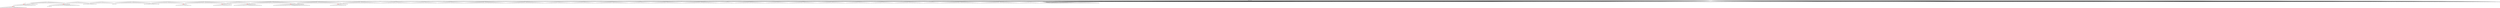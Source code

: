digraph g {
	"53" -> "54";
	"54" [color=indianred1, style=filled, label="26"];
	"52" -> "53";
	"53" [label="37"];
	"51" -> "52";
	"52" [color=indianred1, style=filled, label="14"];
	"50" -> "51";
	"51" [label="26"];
	"50" -> "55";
	"55" [label="34"];
	"46" -> "47";
	"47" [label="35"];
	"45" -> "46";
	"46" [color=indianred1, style=filled, label="29"];
	"44" -> "45";
	"45" [label="36"];
	"39" -> "40";
	"40" [label="38"];
	"31" -> "32";
	"32" [label="13"];
	"29" -> "30";
	"30" [label="21"];
	"23" -> "24";
	"24" [color=indianred1, style=filled, label="18"];
	"22" -> "23";
	"23" [label="5"];
	"16" -> "17";
	"17" [color=indianred1, style=filled, label="43"];
	"15" -> "16";
	"16" [label="25"];
	"11" -> "12";
	"12" [color=indianred1, style=filled, label="39"];
	"10" -> "11";
	"11" [label="3"];
	"6" -> "7";
	"7" [color=indianred1, style=filled, label="49"];
	"5" -> "6";
	"6" [label="45"];
	"5" -> "8";
	"8" [label="6"];
	"2" -> "3";
	"3" [color=indianred1, style=filled, label="11"];
	"1" -> "2";
	"2" [label="31"];
	"0" -> "1";
	"1" [label="11"];
	"0" -> "4";
	"4" [label="33"];
	"0" -> "5";
	"5" [label="49"];
	"0" -> "9";
	"9" [label="28"];
	"0" -> "10";
	"10" [label="39"];
	"0" -> "13";
	"13" [label="50"];
	"0" -> "14";
	"14" [label="12"];
	"0" -> "15";
	"15" [label="43"];
	"0" -> "18";
	"18" [label="42"];
	"0" -> "19";
	"19" [label="19"];
	"0" -> "20";
	"20" [label="17"];
	"0" -> "21";
	"21" [label="46"];
	"0" -> "22";
	"22" [label="18"];
	"0" -> "25";
	"25" [label="9"];
	"0" -> "26";
	"26" [label="16"];
	"0" -> "27";
	"27" [label="47"];
	"0" -> "28";
	"28" [label="20"];
	"0" -> "29";
	"29" [label="32"];
	"0" -> "31";
	"31" [label="4"];
	"0" -> "33";
	"33" [label="40"];
	"0" -> "34";
	"34" [label="44"];
	"0" -> "35";
	"35" [label="30"];
	"0" -> "36";
	"36" [label="7"];
	"0" -> "37";
	"37" [label="22"];
	"0" -> "38";
	"38" [label="23"];
	"0" -> "39";
	"39" [label="10"];
	"0" -> "41";
	"41" [label="24"];
	"0" -> "42";
	"42" [label="15"];
	"0" -> "43";
	"43" [label="41"];
	"0" -> "44";
	"44" [label="29"];
	"0" -> "48";
	"48" [label="2"];
	"0" -> "49";
	"49" [label="1"];
	"0" -> "50";
	"50" [label="14"];
	"0" -> "56";
	"56" [label="8"];
	"0" -> "57";
	"57" [label="27"];
	"0" -> "58";
	"58" [label="48"];
	"0" [label="germline"];
	"0" -> "cell1";
	"cell1" [shape=box];
	"0" -> "cell2";
	"cell2" [shape=box];
	"48" -> "cell3";
	"cell3" [shape=box];
	"0" -> "cell4";
	"cell4" [shape=box];
	"19" -> "cell5";
	"cell5" [shape=box];
	"58" -> "cell6";
	"cell6" [shape=box];
	"0" -> "cell7";
	"cell7" [shape=box];
	"46" -> "cell8";
	"cell8" [shape=box];
	"16" -> "cell9";
	"cell9" [shape=box];
	"33" -> "cell10";
	"cell10" [shape=box];
	"0" -> "cell11";
	"cell11" [shape=box];
	"0" -> "cell12";
	"cell12" [shape=box];
	"41" -> "cell13";
	"cell13" [shape=box];
	"0" -> "cell14";
	"cell14" [shape=box];
	"0" -> "cell15";
	"cell15" [shape=box];
	"40" -> "cell16";
	"cell16" [shape=box];
	"10" -> "cell17";
	"cell17" [shape=box];
	"10" -> "cell18";
	"cell18" [shape=box];
	"24" -> "cell19";
	"cell19" [shape=box];
	"0" -> "cell20";
	"cell20" [shape=box];
	"0" -> "cell21";
	"cell21" [shape=box];
	"48" -> "cell22";
	"cell22" [shape=box];
	"41" -> "cell23";
	"cell23" [shape=box];
	"43" -> "cell24";
	"cell24" [shape=box];
	"31" -> "cell25";
	"cell25" [shape=box];
	"7" -> "cell26";
	"cell26" [shape=box];
	"29" -> "cell27";
	"cell27" [shape=box];
	"0" -> "cell28";
	"cell28" [shape=box];
	"0" -> "cell29";
	"cell29" [shape=box];
	"0" -> "cell30";
	"cell30" [shape=box];
	"0" -> "cell31";
	"cell31" [shape=box];
	"0" -> "cell32";
	"cell32" [shape=box];
	"0" -> "cell33";
	"cell33" [shape=box];
	"22" -> "cell34";
	"cell34" [shape=box];
	"1" -> "cell35";
	"cell35" [shape=box];
	"0" -> "cell36";
	"cell36" [shape=box];
	"52" -> "cell37";
	"cell37" [shape=box];
	"0" -> "cell38";
	"cell38" [shape=box];
	"0" -> "cell39";
	"cell39" [shape=box];
	"0" -> "cell40";
	"cell40" [shape=box];
	"0" -> "cell41";
	"cell41" [shape=box];
	"7" -> "cell42";
	"cell42" [shape=box];
	"14" -> "cell43";
	"cell43" [shape=box];
	"10" -> "cell44";
	"cell44" [shape=box];
	"20" -> "cell45";
	"cell45" [shape=box];
	"0" -> "cell46";
	"cell46" [shape=box];
	"2" -> "cell47";
	"cell47" [shape=box];
	"0" -> "cell48";
	"cell48" [shape=box];
	"26" -> "cell49";
	"cell49" [shape=box];
	"42" -> "cell50";
	"cell50" [shape=box];
	"0" -> "cell51";
	"cell51" [shape=box];
	"18" -> "cell52";
	"cell52" [shape=box];
	"39" -> "cell53";
	"cell53" [shape=box];
	"0" -> "cell54";
	"cell54" [shape=box];
	"0" -> "cell55";
	"cell55" [shape=box];
	"0" -> "cell56";
	"cell56" [shape=box];
	"0" -> "cell57";
	"cell57" [shape=box];
	"13" -> "cell58";
	"cell58" [shape=box];
	"0" -> "cell59";
	"cell59" [shape=box];
	"58" -> "cell60";
	"cell60" [shape=box];
	"38" -> "cell61";
	"cell61" [shape=box];
	"33" -> "cell62";
	"cell62" [shape=box];
	"31" -> "cell63";
	"cell63" [shape=box];
	"0" -> "cell64";
	"cell64" [shape=box];
	"55" -> "cell65";
	"cell65" [shape=box];
	"43" -> "cell66";
	"cell66" [shape=box];
	"0" -> "cell67";
	"cell67" [shape=box];
	"0" -> "cell68";
	"cell68" [shape=box];
	"0" -> "cell69";
	"cell69" [shape=box];
	"0" -> "cell70";
	"cell70" [shape=box];
	"26" -> "cell71";
	"cell71" [shape=box];
	"19" -> "cell72";
	"cell72" [shape=box];
	"0" -> "cell73";
	"cell73" [shape=box];
	"0" -> "cell74";
	"cell74" [shape=box];
	"0" -> "cell75";
	"cell75" [shape=box];
	"14" -> "cell76";
	"cell76" [shape=box];
	"38" -> "cell77";
	"cell77" [shape=box];
	"13" -> "cell78";
	"cell78" [shape=box];
	"1" -> "cell79";
	"cell79" [shape=box];
	"0" -> "cell80";
	"cell80" [shape=box];
	"0" -> "cell81";
	"cell81" [shape=box];
	"49" -> "cell82";
	"cell82" [shape=box];
	"0" -> "cell83";
	"cell83" [shape=box];
	"42" -> "cell84";
	"cell84" [shape=box];
	"0" -> "cell85";
	"cell85" [shape=box];
	"0" -> "cell86";
	"cell86" [shape=box];
	"33" -> "cell87";
	"cell87" [shape=box];
	"21" -> "cell88";
	"cell88" [shape=box];
	"7" -> "cell89";
	"cell89" [shape=box];
	"0" -> "cell90";
	"cell90" [shape=box];
	"0" -> "cell91";
	"cell91" [shape=box];
	"3" -> "cell92";
	"cell92" [shape=box];
	"0" -> "cell93";
	"cell93" [shape=box];
	"56" -> "cell94";
	"cell94" [shape=box];
	"0" -> "cell95";
	"cell95" [shape=box];
	"5" -> "cell96";
	"cell96" [shape=box];
	"0" -> "cell97";
	"cell97" [shape=box];
	"48" -> "cell98";
	"cell98" [shape=box];
	"34" -> "cell99";
	"cell99" [shape=box];
	"37" -> "cell100";
	"cell100" [shape=box];
	"36" -> "cell101";
	"cell101" [shape=box];
	"1" -> "cell102";
	"cell102" [shape=box];
	"44" -> "cell103";
	"cell103" [shape=box];
	"14" -> "cell104";
	"cell104" [shape=box];
	"0" -> "cell105";
	"cell105" [shape=box];
	"31" -> "cell106";
	"cell106" [shape=box];
	"31" -> "cell107";
	"cell107" [shape=box];
	"0" -> "cell108";
	"cell108" [shape=box];
	"0" -> "cell109";
	"cell109" [shape=box];
	"10" -> "cell110";
	"cell110" [shape=box];
	"0" -> "cell111";
	"cell111" [shape=box];
	"0" -> "cell112";
	"cell112" [shape=box];
	"33" -> "cell113";
	"cell113" [shape=box];
	"0" -> "cell114";
	"cell114" [shape=box];
	"0" -> "cell115";
	"cell115" [shape=box];
	"0" -> "cell116";
	"cell116" [shape=box];
	"0" -> "cell117";
	"cell117" [shape=box];
	"9" -> "cell118";
	"cell118" [shape=box];
	"0" -> "cell119";
	"cell119" [shape=box];
	"0" -> "cell120";
	"cell120" [shape=box];
	"20" -> "cell121";
	"cell121" [shape=box];
	"33" -> "cell122";
	"cell122" [shape=box];
	"48" -> "cell123";
	"cell123" [shape=box];
	"4" -> "cell124";
	"cell124" [shape=box];
	"16" -> "cell125";
	"cell125" [shape=box];
	"18" -> "cell126";
	"cell126" [shape=box];
	"0" -> "cell127";
	"cell127" [shape=box];
	"43" -> "cell128";
	"cell128" [shape=box];
	"45" -> "cell129";
	"cell129" [shape=box];
	"46" -> "cell130";
	"cell130" [shape=box];
	"0" -> "cell131";
	"cell131" [shape=box];
	"57" -> "cell132";
	"cell132" [shape=box];
	"13" -> "cell133";
	"cell133" [shape=box];
	"52" -> "cell134";
	"cell134" [shape=box];
	"0" -> "cell135";
	"cell135" [shape=box];
	"44" -> "cell136";
	"cell136" [shape=box];
	"38" -> "cell137";
	"cell137" [shape=box];
	"21" -> "cell138";
	"cell138" [shape=box];
	"0" -> "cell139";
	"cell139" [shape=box];
	"58" -> "cell140";
	"cell140" [shape=box];
	"27" -> "cell141";
	"cell141" [shape=box];
	"54" -> "cell142";
	"cell142" [shape=box];
	"0" -> "cell143";
	"cell143" [shape=box];
	"0" -> "cell144";
	"cell144" [shape=box];
	"0" -> "cell145";
	"cell145" [shape=box];
	"0" -> "cell146";
	"cell146" [shape=box];
	"0" -> "cell147";
	"cell147" [shape=box];
	"0" -> "cell148";
	"cell148" [shape=box];
	"0" -> "cell149";
	"cell149" [shape=box];
	"3" -> "cell150";
	"cell150" [shape=box];
	"0" -> "cell151";
	"cell151" [shape=box];
	"15" -> "cell152";
	"cell152" [shape=box];
	"46" -> "cell153";
	"cell153" [shape=box];
	"9" -> "cell154";
	"cell154" [shape=box];
	"0" -> "cell155";
	"cell155" [shape=box];
	"48" -> "cell156";
	"cell156" [shape=box];
	"21" -> "cell157";
	"cell157" [shape=box];
	"14" -> "cell158";
	"cell158" [shape=box];
	"13" -> "cell159";
	"cell159" [shape=box];
	"0" -> "cell160";
	"cell160" [shape=box];
	"46" -> "cell161";
	"cell161" [shape=box];
	"31" -> "cell162";
	"cell162" [shape=box];
	"0" -> "cell163";
	"cell163" [shape=box];
	"0" -> "cell164";
	"cell164" [shape=box];
	"18" -> "cell165";
	"cell165" [shape=box];
	"0" -> "cell166";
	"cell166" [shape=box];
	"26" -> "cell167";
	"cell167" [shape=box];
	"0" -> "cell168";
	"cell168" [shape=box];
	"56" -> "cell169";
	"cell169" [shape=box];
	"0" -> "cell170";
	"cell170" [shape=box];
	"0" -> "cell171";
	"cell171" [shape=box];
	"18" -> "cell172";
	"cell172" [shape=box];
	"15" -> "cell173";
	"cell173" [shape=box];
	"19" -> "cell174";
	"cell174" [shape=box];
	"36" -> "cell175";
	"cell175" [shape=box];
	"0" -> "cell176";
	"cell176" [shape=box];
	"0" -> "cell177";
	"cell177" [shape=box];
	"24" -> "cell178";
	"cell178" [shape=box];
	"0" -> "cell179";
	"cell179" [shape=box];
	"0" -> "cell180";
	"cell180" [shape=box];
	"35" -> "cell181";
	"cell181" [shape=box];
	"17" -> "cell182";
	"cell182" [shape=box];
	"43" -> "cell183";
	"cell183" [shape=box];
	"43" -> "cell184";
	"cell184" [shape=box];
	"10" -> "cell185";
	"cell185" [shape=box];
	"0" -> "cell186";
	"cell186" [shape=box];
	"37" -> "cell187";
	"cell187" [shape=box];
	"7" -> "cell188";
	"cell188" [shape=box];
	"0" -> "cell189";
	"cell189" [shape=box];
	"42" -> "cell190";
	"cell190" [shape=box];
	"5" -> "cell191";
	"cell191" [shape=box];
	"0" -> "cell192";
	"cell192" [shape=box];
	"0" -> "cell193";
	"cell193" [shape=box];
	"0" -> "cell194";
	"cell194" [shape=box];
	"0" -> "cell195";
	"cell195" [shape=box];
	"21" -> "cell196";
	"cell196" [shape=box];
	"0" -> "cell197";
	"cell197" [shape=box];
	"0" -> "cell198";
	"cell198" [shape=box];
	"0" -> "cell199";
	"cell199" [shape=box];
	"0" -> "cell200";
	"cell200" [shape=box];
	"0" -> "cell201";
	"cell201" [shape=box];
	"20" -> "cell202";
	"cell202" [shape=box];
	"0" -> "cell203";
	"cell203" [shape=box];
	"0" -> "cell204";
	"cell204" [shape=box];
	"41" -> "cell205";
	"cell205" [shape=box];
	"0" -> "cell206";
	"cell206" [shape=box];
	"0" -> "cell207";
	"cell207" [shape=box];
	"0" -> "cell208";
	"cell208" [shape=box];
	"0" -> "cell209";
	"cell209" [shape=box];
	"42" -> "cell210";
	"cell210" [shape=box];
	"0" -> "cell211";
	"cell211" [shape=box];
	"0" -> "cell212";
	"cell212" [shape=box];
	"25" -> "cell213";
	"cell213" [shape=box];
	"0" -> "cell214";
	"cell214" [shape=box];
	"50" -> "cell215";
	"cell215" [shape=box];
	"0" -> "cell216";
	"cell216" [shape=box];
	"7" -> "cell217";
	"cell217" [shape=box];
	"49" -> "cell218";
	"cell218" [shape=box];
	"0" -> "cell219";
	"cell219" [shape=box];
	"41" -> "cell220";
	"cell220" [shape=box];
	"11" -> "cell221";
	"cell221" [shape=box];
	"0" -> "cell222";
	"cell222" [shape=box];
	"0" -> "cell223";
	"cell223" [shape=box];
	"7" -> "cell224";
	"cell224" [shape=box];
	"0" -> "cell225";
	"cell225" [shape=box];
	"0" -> "cell226";
	"cell226" [shape=box];
	"0" -> "cell227";
	"cell227" [shape=box];
	"0" -> "cell228";
	"cell228" [shape=box];
	"0" -> "cell229";
	"cell229" [shape=box];
	"0" -> "cell230";
	"cell230" [shape=box];
	"0" -> "cell231";
	"cell231" [shape=box];
	"0" -> "cell232";
	"cell232" [shape=box];
	"0" -> "cell233";
	"cell233" [shape=box];
	"31" -> "cell234";
	"cell234" [shape=box];
	"22" -> "cell235";
	"cell235" [shape=box];
	"50" -> "cell236";
	"cell236" [shape=box];
	"0" -> "cell237";
	"cell237" [shape=box];
	"26" -> "cell238";
	"cell238" [shape=box];
	"0" -> "cell239";
	"cell239" [shape=box];
	"0" -> "cell240";
	"cell240" [shape=box];
	"0" -> "cell241";
	"cell241" [shape=box];
	"0" -> "cell242";
	"cell242" [shape=box];
	"48" -> "cell243";
	"cell243" [shape=box];
	"0" -> "cell244";
	"cell244" [shape=box];
	"0" -> "cell245";
	"cell245" [shape=box];
	"31" -> "cell246";
	"cell246" [shape=box];
	"0" -> "cell247";
	"cell247" [shape=box];
	"0" -> "cell248";
	"cell248" [shape=box];
	"49" -> "cell249";
	"cell249" [shape=box];
	"17" -> "cell250";
	"cell250" [shape=box];
	"3" -> "cell251";
	"cell251" [shape=box];
	"0" -> "cell252";
	"cell252" [shape=box];
	"12" -> "cell253";
	"cell253" [shape=box];
	"0" -> "cell254";
	"cell254" [shape=box];
	"0" -> "cell255";
	"cell255" [shape=box];
	"0" -> "cell256";
	"cell256" [shape=box];
	"7" -> "cell257";
	"cell257" [shape=box];
	"56" -> "cell258";
	"cell258" [shape=box];
	"25" -> "cell259";
	"cell259" [shape=box];
	"0" -> "cell260";
	"cell260" [shape=box];
	"0" -> "cell261";
	"cell261" [shape=box];
	"14" -> "cell262";
	"cell262" [shape=box];
	"0" -> "cell263";
	"cell263" [shape=box];
	"36" -> "cell264";
	"cell264" [shape=box];
	"42" -> "cell265";
	"cell265" [shape=box];
	"0" -> "cell266";
	"cell266" [shape=box];
	"37" -> "cell267";
	"cell267" [shape=box];
	"43" -> "cell268";
	"cell268" [shape=box];
	"22" -> "cell269";
	"cell269" [shape=box];
	"50" -> "cell270";
	"cell270" [shape=box];
	"33" -> "cell271";
	"cell271" [shape=box];
	"25" -> "cell272";
	"cell272" [shape=box];
	"13" -> "cell273";
	"cell273" [shape=box];
	"5" -> "cell274";
	"cell274" [shape=box];
	"0" -> "cell275";
	"cell275" [shape=box];
	"0" -> "cell276";
	"cell276" [shape=box];
	"0" -> "cell277";
	"cell277" [shape=box];
	"1" -> "cell278";
	"cell278" [shape=box];
	"27" -> "cell279";
	"cell279" [shape=box];
	"0" -> "cell280";
	"cell280" [shape=box];
	"0" -> "cell281";
	"cell281" [shape=box];
	"0" -> "cell282";
	"cell282" [shape=box];
	"38" -> "cell283";
	"cell283" [shape=box];
	"50" -> "cell284";
	"cell284" [shape=box];
	"0" -> "cell285";
	"cell285" [shape=box];
	"0" -> "cell286";
	"cell286" [shape=box];
	"0" -> "cell287";
	"cell287" [shape=box];
	"58" -> "cell288";
	"cell288" [shape=box];
	"0" -> "cell289";
	"cell289" [shape=box];
	"5" -> "cell290";
	"cell290" [shape=box];
	"0" -> "cell291";
	"cell291" [shape=box];
	"40" -> "cell292";
	"cell292" [shape=box];
	"0" -> "cell293";
	"cell293" [shape=box];
	"0" -> "cell294";
	"cell294" [shape=box];
	"27" -> "cell295";
	"cell295" [shape=box];
	"31" -> "cell296";
	"cell296" [shape=box];
	"0" -> "cell297";
	"cell297" [shape=box];
	"0" -> "cell298";
	"cell298" [shape=box];
	"0" -> "cell299";
	"cell299" [shape=box];
	"43" -> "cell300";
	"cell300" [shape=box];
	"0" -> "cell301";
	"cell301" [shape=box];
	"39" -> "cell302";
	"cell302" [shape=box];
	"3" -> "cell303";
	"cell303" [shape=box];
	"18" -> "cell304";
	"cell304" [shape=box];
	"18" -> "cell305";
	"cell305" [shape=box];
	"18" -> "cell306";
	"cell306" [shape=box];
	"0" -> "cell307";
	"cell307" [shape=box];
	"0" -> "cell308";
	"cell308" [shape=box];
	"0" -> "cell309";
	"cell309" [shape=box];
	"0" -> "cell310";
	"cell310" [shape=box];
	"50" -> "cell311";
	"cell311" [shape=box];
	"0" -> "cell312";
	"cell312" [shape=box];
	"0" -> "cell313";
	"cell313" [shape=box];
	"0" -> "cell314";
	"cell314" [shape=box];
	"0" -> "cell315";
	"cell315" [shape=box];
	"0" -> "cell316";
	"cell316" [shape=box];
	"0" -> "cell317";
	"cell317" [shape=box];
	"9" -> "cell318";
	"cell318" [shape=box];
	"0" -> "cell319";
	"cell319" [shape=box];
	"0" -> "cell320";
	"cell320" [shape=box];
	"40" -> "cell321";
	"cell321" [shape=box];
	"0" -> "cell322";
	"cell322" [shape=box];
	"42" -> "cell323";
	"cell323" [shape=box];
	"39" -> "cell324";
	"cell324" [shape=box];
	"50" -> "cell325";
	"cell325" [shape=box];
	"0" -> "cell326";
	"cell326" [shape=box];
	"57" -> "cell327";
	"cell327" [shape=box];
	"0" -> "cell328";
	"cell328" [shape=box];
	"0" -> "cell329";
	"cell329" [shape=box];
	"57" -> "cell330";
	"cell330" [shape=box];
	"27" -> "cell331";
	"cell331" [shape=box];
	"0" -> "cell332";
	"cell332" [shape=box];
	"0" -> "cell333";
	"cell333" [shape=box];
	"0" -> "cell334";
	"cell334" [shape=box];
	"0" -> "cell335";
	"cell335" [shape=box];
	"0" -> "cell336";
	"cell336" [shape=box];
	"46" -> "cell337";
	"cell337" [shape=box];
	"41" -> "cell338";
	"cell338" [shape=box];
	"32" -> "cell339";
	"cell339" [shape=box];
	"48" -> "cell340";
	"cell340" [shape=box];
	"12" -> "cell341";
	"cell341" [shape=box];
	"22" -> "cell342";
	"cell342" [shape=box];
	"34" -> "cell343";
	"cell343" [shape=box];
	"0" -> "cell344";
	"cell344" [shape=box];
	"0" -> "cell345";
	"cell345" [shape=box];
	"10" -> "cell346";
	"cell346" [shape=box];
	"1" -> "cell347";
	"cell347" [shape=box];
	"5" -> "cell348";
	"cell348" [shape=box];
	"0" -> "cell349";
	"cell349" [shape=box];
	"0" -> "cell350";
	"cell350" [shape=box];
	"38" -> "cell351";
	"cell351" [shape=box];
	"40" -> "cell352";
	"cell352" [shape=box];
	"21" -> "cell353";
	"cell353" [shape=box];
	"45" -> "cell354";
	"cell354" [shape=box];
	"10" -> "cell355";
	"cell355" [shape=box];
	"0" -> "cell356";
	"cell356" [shape=box];
	"55" -> "cell357";
	"cell357" [shape=box];
	"0" -> "cell358";
	"cell358" [shape=box];
	"0" -> "cell359";
	"cell359" [shape=box];
	"22" -> "cell360";
	"cell360" [shape=box];
	"0" -> "cell361";
	"cell361" [shape=box];
	"14" -> "cell362";
	"cell362" [shape=box];
	"17" -> "cell363";
	"cell363" [shape=box];
	"0" -> "cell364";
	"cell364" [shape=box];
	"0" -> "cell365";
	"cell365" [shape=box];
	"41" -> "cell366";
	"cell366" [shape=box];
	"38" -> "cell367";
	"cell367" [shape=box];
	"4" -> "cell368";
	"cell368" [shape=box];
	"0" -> "cell369";
	"cell369" [shape=box];
	"0" -> "cell370";
	"cell370" [shape=box];
	"36" -> "cell371";
	"cell371" [shape=box];
	"0" -> "cell372";
	"cell372" [shape=box];
	"36" -> "cell373";
	"cell373" [shape=box];
	"0" -> "cell374";
	"cell374" [shape=box];
	"0" -> "cell375";
	"cell375" [shape=box];
	"0" -> "cell376";
	"cell376" [shape=box];
	"44" -> "cell377";
	"cell377" [shape=box];
	"0" -> "cell378";
	"cell378" [shape=box];
	"0" -> "cell379";
	"cell379" [shape=box];
	"0" -> "cell380";
	"cell380" [shape=box];
	"25" -> "cell381";
	"cell381" [shape=box];
	"0" -> "cell382";
	"cell382" [shape=box];
	"54" -> "cell383";
	"cell383" [shape=box];
	"0" -> "cell384";
	"cell384" [shape=box];
	"38" -> "cell385";
	"cell385" [shape=box];
	"0" -> "cell386";
	"cell386" [shape=box];
	"0" -> "cell387";
	"cell387" [shape=box];
	"0" -> "cell388";
	"cell388" [shape=box];
	"0" -> "cell389";
	"cell389" [shape=box];
	"21" -> "cell390";
	"cell390" [shape=box];
	"31" -> "cell391";
	"cell391" [shape=box];
	"54" -> "cell392";
	"cell392" [shape=box];
	"3" -> "cell393";
	"cell393" [shape=box];
	"20" -> "cell394";
	"cell394" [shape=box];
	"0" -> "cell395";
	"cell395" [shape=box];
	"34" -> "cell396";
	"cell396" [shape=box];
	"0" -> "cell397";
	"cell397" [shape=box];
	"1" -> "cell398";
	"cell398" [shape=box];
	"0" -> "cell399";
	"cell399" [shape=box];
	"54" -> "cell400";
	"cell400" [shape=box];
	"22" -> "cell401";
	"cell401" [shape=box];
	"0" -> "cell402";
	"cell402" [shape=box];
	"22" -> "cell403";
	"cell403" [shape=box];
	"37" -> "cell404";
	"cell404" [shape=box];
	"35" -> "cell405";
	"cell405" [shape=box];
	"0" -> "cell406";
	"cell406" [shape=box];
	"25" -> "cell407";
	"cell407" [shape=box];
	"5" -> "cell408";
	"cell408" [shape=box];
	"0" -> "cell409";
	"cell409" [shape=box];
	"0" -> "cell410";
	"cell410" [shape=box];
	"0" -> "cell411";
	"cell411" [shape=box];
	"0" -> "cell412";
	"cell412" [shape=box];
	"0" -> "cell413";
	"cell413" [shape=box];
	"0" -> "cell414";
	"cell414" [shape=box];
	"23" -> "cell415";
	"cell415" [shape=box];
	"0" -> "cell416";
	"cell416" [shape=box];
	"9" -> "cell417";
	"cell417" [shape=box];
	"30" -> "cell418";
	"cell418" [shape=box];
	"0" -> "cell419";
	"cell419" [shape=box];
	"49" -> "cell420";
	"cell420" [shape=box];
	"25" -> "cell421";
	"cell421" [shape=box];
	"0" -> "cell422";
	"cell422" [shape=box];
	"0" -> "cell423";
	"cell423" [shape=box];
	"48" -> "cell424";
	"cell424" [shape=box];
	"14" -> "cell425";
	"cell425" [shape=box];
	"0" -> "cell426";
	"cell426" [shape=box];
	"0" -> "cell427";
	"cell427" [shape=box];
	"0" -> "cell428";
	"cell428" [shape=box];
	"5" -> "cell429";
	"cell429" [shape=box];
	"21" -> "cell430";
	"cell430" [shape=box];
	"50" -> "cell431";
	"cell431" [shape=box];
	"14" -> "cell432";
	"cell432" [shape=box];
	"46" -> "cell433";
	"cell433" [shape=box];
	"0" -> "cell434";
	"cell434" [shape=box];
	"0" -> "cell435";
	"cell435" [shape=box];
	"0" -> "cell436";
	"cell436" [shape=box];
	"0" -> "cell437";
	"cell437" [shape=box];
	"20" -> "cell438";
	"cell438" [shape=box];
	"2" -> "cell439";
	"cell439" [shape=box];
	"31" -> "cell440";
	"cell440" [shape=box];
	"0" -> "cell441";
	"cell441" [shape=box];
	"40" -> "cell442";
	"cell442" [shape=box];
	"26" -> "cell443";
	"cell443" [shape=box];
	"0" -> "cell444";
	"cell444" [shape=box];
	"49" -> "cell445";
	"cell445" [shape=box];
	"30" -> "cell446";
	"cell446" [shape=box];
	"0" -> "cell447";
	"cell447" [shape=box];
	"0" -> "cell448";
	"cell448" [shape=box];
	"0" -> "cell449";
	"cell449" [shape=box];
	"0" -> "cell450";
	"cell450" [shape=box];
	"0" -> "cell451";
	"cell451" [shape=box];
	"0" -> "cell452";
	"cell452" [shape=box];
	"0" -> "cell453";
	"cell453" [shape=box];
	"32" -> "cell454";
	"cell454" [shape=box];
	"0" -> "cell455";
	"cell455" [shape=box];
	"35" -> "cell456";
	"cell456" [shape=box];
	"27" -> "cell457";
	"cell457" [shape=box];
	"0" -> "cell458";
	"cell458" [shape=box];
	"0" -> "cell459";
	"cell459" [shape=box];
	"14" -> "cell460";
	"cell460" [shape=box];
	"0" -> "cell461";
	"cell461" [shape=box];
	"43" -> "cell462";
	"cell462" [shape=box];
	"0" -> "cell463";
	"cell463" [shape=box];
	"0" -> "cell464";
	"cell464" [shape=box];
	"0" -> "cell465";
	"cell465" [shape=box];
	"0" -> "cell466";
	"cell466" [shape=box];
	"12" -> "cell467";
	"cell467" [shape=box];
	"12" -> "cell468";
	"cell468" [shape=box];
	"50" -> "cell469";
	"cell469" [shape=box];
	"0" -> "cell470";
	"cell470" [shape=box];
	"0" -> "cell471";
	"cell471" [shape=box];
	"0" -> "cell472";
	"cell472" [shape=box];
	"21" -> "cell473";
	"cell473" [shape=box];
	"0" -> "cell474";
	"cell474" [shape=box];
	"0" -> "cell475";
	"cell475" [shape=box];
	"0" -> "cell476";
	"cell476" [shape=box];
	"46" -> "cell477";
	"cell477" [shape=box];
	"0" -> "cell478";
	"cell478" [shape=box];
	"20" -> "cell479";
	"cell479" [shape=box];
	"0" -> "cell480";
	"cell480" [shape=box];
	"0" -> "cell481";
	"cell481" [shape=box];
	"28" -> "cell482";
	"cell482" [shape=box];
	"0" -> "cell483";
	"cell483" [shape=box];
	"49" -> "cell484";
	"cell484" [shape=box];
	"0" -> "cell485";
	"cell485" [shape=box];
	"0" -> "cell486";
	"cell486" [shape=box];
	"34" -> "cell487";
	"cell487" [shape=box];
	"17" -> "cell488";
	"cell488" [shape=box];
	"0" -> "cell489";
	"cell489" [shape=box];
	"26" -> "cell490";
	"cell490" [shape=box];
	"36" -> "cell491";
	"cell491" [shape=box];
	"0" -> "cell492";
	"cell492" [shape=box];
	"7" -> "cell493";
	"cell493" [shape=box];
	"0" -> "cell494";
	"cell494" [shape=box];
	"22" -> "cell495";
	"cell495" [shape=box];
	"0" -> "cell496";
	"cell496" [shape=box];
	"0" -> "cell497";
	"cell497" [shape=box];
	"0" -> "cell498";
	"cell498" [shape=box];
	"12" -> "cell499";
	"cell499" [shape=box];
	"0" -> "cell500";
	"cell500" [shape=box];
	"43" -> "cell501";
	"cell501" [shape=box];
	"0" -> "cell502";
	"cell502" [shape=box];
	"0" -> "cell503";
	"cell503" [shape=box];
	"0" -> "cell504";
	"cell504" [shape=box];
	"37" -> "cell505";
	"cell505" [shape=box];
	"0" -> "cell506";
	"cell506" [shape=box];
	"55" -> "cell507";
	"cell507" [shape=box];
	"0" -> "cell508";
	"cell508" [shape=box];
	"17" -> "cell509";
	"cell509" [shape=box];
	"0" -> "cell510";
	"cell510" [shape=box];
	"39" -> "cell511";
	"cell511" [shape=box];
	"0" -> "cell512";
	"cell512" [shape=box];
	"0" -> "cell513";
	"cell513" [shape=box];
	"0" -> "cell514";
	"cell514" [shape=box];
	"8" -> "cell515";
	"cell515" [shape=box];
	"0" -> "cell516";
	"cell516" [shape=box];
	"27" -> "cell517";
	"cell517" [shape=box];
	"18" -> "cell518";
	"cell518" [shape=box];
	"0" -> "cell519";
	"cell519" [shape=box];
	"10" -> "cell520";
	"cell520" [shape=box];
	"27" -> "cell521";
	"cell521" [shape=box];
	"0" -> "cell522";
	"cell522" [shape=box];
	"0" -> "cell523";
	"cell523" [shape=box];
	"28" -> "cell524";
	"cell524" [shape=box];
	"43" -> "cell525";
	"cell525" [shape=box];
	"19" -> "cell526";
	"cell526" [shape=box];
	"50" -> "cell527";
	"cell527" [shape=box];
	"1" -> "cell528";
	"cell528" [shape=box];
	"27" -> "cell529";
	"cell529" [shape=box];
	"3" -> "cell530";
	"cell530" [shape=box];
	"0" -> "cell531";
	"cell531" [shape=box];
	"0" -> "cell532";
	"cell532" [shape=box];
	"0" -> "cell533";
	"cell533" [shape=box];
	"0" -> "cell534";
	"cell534" [shape=box];
	"19" -> "cell535";
	"cell535" [shape=box];
	"1" -> "cell536";
	"cell536" [shape=box];
	"4" -> "cell537";
	"cell537" [shape=box];
	"35" -> "cell538";
	"cell538" [shape=box];
	"0" -> "cell539";
	"cell539" [shape=box];
	"0" -> "cell540";
	"cell540" [shape=box];
	"0" -> "cell541";
	"cell541" [shape=box];
	"0" -> "cell542";
	"cell542" [shape=box];
	"25" -> "cell543";
	"cell543" [shape=box];
	"10" -> "cell544";
	"cell544" [shape=box];
	"0" -> "cell545";
	"cell545" [shape=box];
	"0" -> "cell546";
	"cell546" [shape=box];
	"19" -> "cell547";
	"cell547" [shape=box];
	"34" -> "cell548";
	"cell548" [shape=box];
	"25" -> "cell549";
	"cell549" [shape=box];
	"0" -> "cell550";
	"cell550" [shape=box];
	"0" -> "cell551";
	"cell551" [shape=box];
	"0" -> "cell552";
	"cell552" [shape=box];
	"0" -> "cell553";
	"cell553" [shape=box];
	"36" -> "cell554";
	"cell554" [shape=box];
	"0" -> "cell555";
	"cell555" [shape=box];
	"0" -> "cell556";
	"cell556" [shape=box];
	"0" -> "cell557";
	"cell557" [shape=box];
	"0" -> "cell558";
	"cell558" [shape=box];
	"0" -> "cell559";
	"cell559" [shape=box];
	"0" -> "cell560";
	"cell560" [shape=box];
	"30" -> "cell561";
	"cell561" [shape=box];
	"0" -> "cell562";
	"cell562" [shape=box];
	"29" -> "cell563";
	"cell563" [shape=box];
	"14" -> "cell564";
	"cell564" [shape=box];
	"0" -> "cell565";
	"cell565" [shape=box];
	"0" -> "cell566";
	"cell566" [shape=box];
	"35" -> "cell567";
	"cell567" [shape=box];
	"40" -> "cell568";
	"cell568" [shape=box];
	"52" -> "cell569";
	"cell569" [shape=box];
	"0" -> "cell570";
	"cell570" [shape=box];
	"21" -> "cell571";
	"cell571" [shape=box];
	"0" -> "cell572";
	"cell572" [shape=box];
	"0" -> "cell573";
	"cell573" [shape=box];
	"0" -> "cell574";
	"cell574" [shape=box];
	"21" -> "cell575";
	"cell575" [shape=box];
	"11" -> "cell576";
	"cell576" [shape=box];
	"55" -> "cell577";
	"cell577" [shape=box];
	"0" -> "cell578";
	"cell578" [shape=box];
	"4" -> "cell579";
	"cell579" [shape=box];
	"0" -> "cell580";
	"cell580" [shape=box];
	"46" -> "cell581";
	"cell581" [shape=box];
	"0" -> "cell582";
	"cell582" [shape=box];
	"13" -> "cell583";
	"cell583" [shape=box];
	"0" -> "cell584";
	"cell584" [shape=box];
	"15" -> "cell585";
	"cell585" [shape=box];
	"0" -> "cell586";
	"cell586" [shape=box];
	"21" -> "cell587";
	"cell587" [shape=box];
	"29" -> "cell588";
	"cell588" [shape=box];
	"0" -> "cell589";
	"cell589" [shape=box];
	"25" -> "cell590";
	"cell590" [shape=box];
	"0" -> "cell591";
	"cell591" [shape=box];
	"33" -> "cell592";
	"cell592" [shape=box];
	"39" -> "cell593";
	"cell593" [shape=box];
	"0" -> "cell594";
	"cell594" [shape=box];
	"19" -> "cell595";
	"cell595" [shape=box];
	"0" -> "cell596";
	"cell596" [shape=box];
	"8" -> "cell597";
	"cell597" [shape=box];
	"39" -> "cell598";
	"cell598" [shape=box];
	"0" -> "cell599";
	"cell599" [shape=box];
	"43" -> "cell600";
	"cell600" [shape=box];
	"0" -> "cell601";
	"cell601" [shape=box];
	"0" -> "cell602";
	"cell602" [shape=box];
	"51" -> "cell603";
	"cell603" [shape=box];
	"19" -> "cell604";
	"cell604" [shape=box];
	"0" -> "cell605";
	"cell605" [shape=box];
	"53" -> "cell606";
	"cell606" [shape=box];
	"0" -> "cell607";
	"cell607" [shape=box];
	"13" -> "cell608";
	"cell608" [shape=box];
	"15" -> "cell609";
	"cell609" [shape=box];
	"17" -> "cell610";
	"cell610" [shape=box];
	"29" -> "cell611";
	"cell611" [shape=box];
	"1" -> "cell612";
	"cell612" [shape=box];
	"26" -> "cell613";
	"cell613" [shape=box];
	"50" -> "cell614";
	"cell614" [shape=box];
	"0" -> "cell615";
	"cell615" [shape=box];
	"35" -> "cell616";
	"cell616" [shape=box];
	"0" -> "cell617";
	"cell617" [shape=box];
	"0" -> "cell618";
	"cell618" [shape=box];
	"44" -> "cell619";
	"cell619" [shape=box];
	"0" -> "cell620";
	"cell620" [shape=box];
	"0" -> "cell621";
	"cell621" [shape=box];
	"0" -> "cell622";
	"cell622" [shape=box];
	"0" -> "cell623";
	"cell623" [shape=box];
	"52" -> "cell624";
	"cell624" [shape=box];
	"0" -> "cell625";
	"cell625" [shape=box];
	"0" -> "cell626";
	"cell626" [shape=box];
	"0" -> "cell627";
	"cell627" [shape=box];
	"26" -> "cell628";
	"cell628" [shape=box];
	"0" -> "cell629";
	"cell629" [shape=box];
	"0" -> "cell630";
	"cell630" [shape=box];
	"0" -> "cell631";
	"cell631" [shape=box];
	"0" -> "cell632";
	"cell632" [shape=box];
	"33" -> "cell633";
	"cell633" [shape=box];
	"56" -> "cell634";
	"cell634" [shape=box];
	"0" -> "cell635";
	"cell635" [shape=box];
	"0" -> "cell636";
	"cell636" [shape=box];
	"0" -> "cell637";
	"cell637" [shape=box];
	"0" -> "cell638";
	"cell638" [shape=box];
	"30" -> "cell639";
	"cell639" [shape=box];
	"0" -> "cell640";
	"cell640" [shape=box];
	"43" -> "cell641";
	"cell641" [shape=box];
	"26" -> "cell642";
	"cell642" [shape=box];
	"0" -> "cell643";
	"cell643" [shape=box];
	"34" -> "cell644";
	"cell644" [shape=box];
	"0" -> "cell645";
	"cell645" [shape=box];
	"43" -> "cell646";
	"cell646" [shape=box];
	"0" -> "cell647";
	"cell647" [shape=box];
	"3" -> "cell648";
	"cell648" [shape=box];
	"50" -> "cell649";
	"cell649" [shape=box];
	"57" -> "cell650";
	"cell650" [shape=box];
	"27" -> "cell651";
	"cell651" [shape=box];
	"50" -> "cell652";
	"cell652" [shape=box];
	"42" -> "cell653";
	"cell653" [shape=box];
	"0" -> "cell654";
	"cell654" [shape=box];
	"3" -> "cell655";
	"cell655" [shape=box];
	"0" -> "cell656";
	"cell656" [shape=box];
	"1" -> "cell657";
	"cell657" [shape=box];
	"0" -> "cell658";
	"cell658" [shape=box];
	"0" -> "cell659";
	"cell659" [shape=box];
	"43" -> "cell660";
	"cell660" [shape=box];
	"5" -> "cell661";
	"cell661" [shape=box];
	"0" -> "cell662";
	"cell662" [shape=box];
	"18" -> "cell663";
	"cell663" [shape=box];
	"0" -> "cell664";
	"cell664" [shape=box];
	"0" -> "cell665";
	"cell665" [shape=box];
	"5" -> "cell666";
	"cell666" [shape=box];
	"0" -> "cell667";
	"cell667" [shape=box];
	"0" -> "cell668";
	"cell668" [shape=box];
	"52" -> "cell669";
	"cell669" [shape=box];
	"29" -> "cell670";
	"cell670" [shape=box];
	"0" -> "cell671";
	"cell671" [shape=box];
	"39" -> "cell672";
	"cell672" [shape=box];
	"0" -> "cell673";
	"cell673" [shape=box];
	"0" -> "cell674";
	"cell674" [shape=box];
	"0" -> "cell675";
	"cell675" [shape=box];
	"5" -> "cell676";
	"cell676" [shape=box];
	"0" -> "cell677";
	"cell677" [shape=box];
	"0" -> "cell678";
	"cell678" [shape=box];
	"0" -> "cell679";
	"cell679" [shape=box];
	"0" -> "cell680";
	"cell680" [shape=box];
	"0" -> "cell681";
	"cell681" [shape=box];
	"0" -> "cell682";
	"cell682" [shape=box];
	"35" -> "cell683";
	"cell683" [shape=box];
	"0" -> "cell684";
	"cell684" [shape=box];
	"7" -> "cell685";
	"cell685" [shape=box];
	"58" -> "cell686";
	"cell686" [shape=box];
	"22" -> "cell687";
	"cell687" [shape=box];
	"0" -> "cell688";
	"cell688" [shape=box];
	"0" -> "cell689";
	"cell689" [shape=box];
	"54" -> "cell690";
	"cell690" [shape=box];
	"0" -> "cell691";
	"cell691" [shape=box];
	"0" -> "cell692";
	"cell692" [shape=box];
	"36" -> "cell693";
	"cell693" [shape=box];
	"0" -> "cell694";
	"cell694" [shape=box];
	"0" -> "cell695";
	"cell695" [shape=box];
	"50" -> "cell696";
	"cell696" [shape=box];
	"0" -> "cell697";
	"cell697" [shape=box];
	"0" -> "cell698";
	"cell698" [shape=box];
	"0" -> "cell699";
	"cell699" [shape=box];
	"0" -> "cell700";
	"cell700" [shape=box];
	"52" -> "cell701";
	"cell701" [shape=box];
	"0" -> "cell702";
	"cell702" [shape=box];
	"0" -> "cell703";
	"cell703" [shape=box];
	"48" -> "cell704";
	"cell704" [shape=box];
	"52" -> "cell705";
	"cell705" [shape=box];
	"0" -> "cell706";
	"cell706" [shape=box];
	"0" -> "cell707";
	"cell707" [shape=box];
	"0" -> "cell708";
	"cell708" [shape=box];
	"0" -> "cell709";
	"cell709" [shape=box];
	"32" -> "cell710";
	"cell710" [shape=box];
	"0" -> "cell711";
	"cell711" [shape=box];
	"0" -> "cell712";
	"cell712" [shape=box];
	"0" -> "cell713";
	"cell713" [shape=box];
	"0" -> "cell714";
	"cell714" [shape=box];
	"0" -> "cell715";
	"cell715" [shape=box];
	"21" -> "cell716";
	"cell716" [shape=box];
	"0" -> "cell717";
	"cell717" [shape=box];
	"10" -> "cell718";
	"cell718" [shape=box];
	"0" -> "cell719";
	"cell719" [shape=box];
	"3" -> "cell720";
	"cell720" [shape=box];
	"38" -> "cell721";
	"cell721" [shape=box];
	"0" -> "cell722";
	"cell722" [shape=box];
	"20" -> "cell723";
	"cell723" [shape=box];
	"12" -> "cell724";
	"cell724" [shape=box];
	"0" -> "cell725";
	"cell725" [shape=box];
	"20" -> "cell726";
	"cell726" [shape=box];
	"0" -> "cell727";
	"cell727" [shape=box];
	"0" -> "cell728";
	"cell728" [shape=box];
	"31" -> "cell729";
	"cell729" [shape=box];
	"0" -> "cell730";
	"cell730" [shape=box];
	"0" -> "cell731";
	"cell731" [shape=box];
	"0" -> "cell732";
	"cell732" [shape=box];
	"20" -> "cell733";
	"cell733" [shape=box];
	"22" -> "cell734";
	"cell734" [shape=box];
	"14" -> "cell735";
	"cell735" [shape=box];
	"0" -> "cell736";
	"cell736" [shape=box];
	"8" -> "cell737";
	"cell737" [shape=box];
	"0" -> "cell738";
	"cell738" [shape=box];
	"27" -> "cell739";
	"cell739" [shape=box];
	"0" -> "cell740";
	"cell740" [shape=box];
	"22" -> "cell741";
	"cell741" [shape=box];
	"0" -> "cell742";
	"cell742" [shape=box];
	"0" -> "cell743";
	"cell743" [shape=box];
	"9" -> "cell744";
	"cell744" [shape=box];
	"0" -> "cell745";
	"cell745" [shape=box];
	"45" -> "cell746";
	"cell746" [shape=box];
	"0" -> "cell747";
	"cell747" [shape=box];
	"37" -> "cell748";
	"cell748" [shape=box];
	"7" -> "cell749";
	"cell749" [shape=box];
	"0" -> "cell750";
	"cell750" [shape=box];
	"33" -> "cell751";
	"cell751" [shape=box];
	"22" -> "cell752";
	"cell752" [shape=box];
	"0" -> "cell753";
	"cell753" [shape=box];
	"0" -> "cell754";
	"cell754" [shape=box];
	"10" -> "cell755";
	"cell755" [shape=box];
	"0" -> "cell756";
	"cell756" [shape=box];
	"0" -> "cell757";
	"cell757" [shape=box];
	"0" -> "cell758";
	"cell758" [shape=box];
	"55" -> "cell759";
	"cell759" [shape=box];
	"0" -> "cell760";
	"cell760" [shape=box];
	"44" -> "cell761";
	"cell761" [shape=box];
	"0" -> "cell762";
	"cell762" [shape=box];
	"0" -> "cell763";
	"cell763" [shape=box];
	"1" -> "cell764";
	"cell764" [shape=box];
	"0" -> "cell765";
	"cell765" [shape=box];
	"0" -> "cell766";
	"cell766" [shape=box];
	"7" -> "cell767";
	"cell767" [shape=box];
	"41" -> "cell768";
	"cell768" [shape=box];
	"0" -> "cell769";
	"cell769" [shape=box];
	"0" -> "cell770";
	"cell770" [shape=box];
	"0" -> "cell771";
	"cell771" [shape=box];
	"27" -> "cell772";
	"cell772" [shape=box];
	"0" -> "cell773";
	"cell773" [shape=box];
	"0" -> "cell774";
	"cell774" [shape=box];
	"14" -> "cell775";
	"cell775" [shape=box];
	"4" -> "cell776";
	"cell776" [shape=box];
	"19" -> "cell777";
	"cell777" [shape=box];
	"0" -> "cell778";
	"cell778" [shape=box];
	"29" -> "cell779";
	"cell779" [shape=box];
	"0" -> "cell780";
	"cell780" [shape=box];
	"27" -> "cell781";
	"cell781" [shape=box];
	"0" -> "cell782";
	"cell782" [shape=box];
	"0" -> "cell783";
	"cell783" [shape=box];
	"0" -> "cell784";
	"cell784" [shape=box];
	"0" -> "cell785";
	"cell785" [shape=box];
	"18" -> "cell786";
	"cell786" [shape=box];
	"10" -> "cell787";
	"cell787" [shape=box];
	"22" -> "cell788";
	"cell788" [shape=box];
	"9" -> "cell789";
	"cell789" [shape=box];
	"0" -> "cell790";
	"cell790" [shape=box];
	"0" -> "cell791";
	"cell791" [shape=box];
	"0" -> "cell792";
	"cell792" [shape=box];
	"5" -> "cell793";
	"cell793" [shape=box];
	"0" -> "cell794";
	"cell794" [shape=box];
	"48" -> "cell795";
	"cell795" [shape=box];
	"56" -> "cell796";
	"cell796" [shape=box];
	"0" -> "cell797";
	"cell797" [shape=box];
	"0" -> "cell798";
	"cell798" [shape=box];
	"0" -> "cell799";
	"cell799" [shape=box];
	"0" -> "cell800";
	"cell800" [shape=box];
	"0" -> "cell801";
	"cell801" [shape=box];
	"0" -> "cell802";
	"cell802" [shape=box];
	"22" -> "cell803";
	"cell803" [shape=box];
	"49" -> "cell804";
	"cell804" [shape=box];
	"26" -> "cell805";
	"cell805" [shape=box];
	"0" -> "cell806";
	"cell806" [shape=box];
	"55" -> "cell807";
	"cell807" [shape=box];
	"15" -> "cell808";
	"cell808" [shape=box];
	"19" -> "cell809";
	"cell809" [shape=box];
	"5" -> "cell810";
	"cell810" [shape=box];
	"0" -> "cell811";
	"cell811" [shape=box];
	"0" -> "cell812";
	"cell812" [shape=box];
	"0" -> "cell813";
	"cell813" [shape=box];
	"0" -> "cell814";
	"cell814" [shape=box];
	"0" -> "cell815";
	"cell815" [shape=box];
	"36" -> "cell816";
	"cell816" [shape=box];
	"0" -> "cell817";
	"cell817" [shape=box];
	"22" -> "cell818";
	"cell818" [shape=box];
	"0" -> "cell819";
	"cell819" [shape=box];
	"0" -> "cell820";
	"cell820" [shape=box];
	"20" -> "cell821";
	"cell821" [shape=box];
	"5" -> "cell822";
	"cell822" [shape=box];
	"0" -> "cell823";
	"cell823" [shape=box];
	"35" -> "cell824";
	"cell824" [shape=box];
	"0" -> "cell825";
	"cell825" [shape=box];
	"0" -> "cell826";
	"cell826" [shape=box];
	"16" -> "cell827";
	"cell827" [shape=box];
	"0" -> "cell828";
	"cell828" [shape=box];
	"4" -> "cell829";
	"cell829" [shape=box];
	"0" -> "cell830";
	"cell830" [shape=box];
	"7" -> "cell831";
	"cell831" [shape=box];
	"36" -> "cell832";
	"cell832" [shape=box];
	"0" -> "cell833";
	"cell833" [shape=box];
	"0" -> "cell834";
	"cell834" [shape=box];
	"9" -> "cell835";
	"cell835" [shape=box];
	"0" -> "cell836";
	"cell836" [shape=box];
	"54" -> "cell837";
	"cell837" [shape=box];
	"15" -> "cell838";
	"cell838" [shape=box];
	"0" -> "cell839";
	"cell839" [shape=box];
	"0" -> "cell840";
	"cell840" [shape=box];
	"10" -> "cell841";
	"cell841" [shape=box];
	"31" -> "cell842";
	"cell842" [shape=box];
	"18" -> "cell843";
	"cell843" [shape=box];
	"9" -> "cell844";
	"cell844" [shape=box];
	"0" -> "cell845";
	"cell845" [shape=box];
	"0" -> "cell846";
	"cell846" [shape=box];
	"33" -> "cell847";
	"cell847" [shape=box];
	"50" -> "cell848";
	"cell848" [shape=box];
	"18" -> "cell849";
	"cell849" [shape=box];
	"1" -> "cell850";
	"cell850" [shape=box];
	"0" -> "cell851";
	"cell851" [shape=box];
	"0" -> "cell852";
	"cell852" [shape=box];
	"15" -> "cell853";
	"cell853" [shape=box];
	"0" -> "cell854";
	"cell854" [shape=box];
	"12" -> "cell855";
	"cell855" [shape=box];
	"15" -> "cell856";
	"cell856" [shape=box];
	"0" -> "cell857";
	"cell857" [shape=box];
	"54" -> "cell858";
	"cell858" [shape=box];
	"0" -> "cell859";
	"cell859" [shape=box];
	"0" -> "cell860";
	"cell860" [shape=box];
	"20" -> "cell861";
	"cell861" [shape=box];
	"0" -> "cell862";
	"cell862" [shape=box];
	"0" -> "cell863";
	"cell863" [shape=box];
	"58" -> "cell864";
	"cell864" [shape=box];
	"43" -> "cell865";
	"cell865" [shape=box];
	"14" -> "cell866";
	"cell866" [shape=box];
	"0" -> "cell867";
	"cell867" [shape=box];
	"27" -> "cell868";
	"cell868" [shape=box];
	"0" -> "cell869";
	"cell869" [shape=box];
	"13" -> "cell870";
	"cell870" [shape=box];
	"0" -> "cell871";
	"cell871" [shape=box];
	"41" -> "cell872";
	"cell872" [shape=box];
	"43" -> "cell873";
	"cell873" [shape=box];
	"0" -> "cell874";
	"cell874" [shape=box];
	"0" -> "cell875";
	"cell875" [shape=box];
	"19" -> "cell876";
	"cell876" [shape=box];
	"44" -> "cell877";
	"cell877" [shape=box];
	"0" -> "cell878";
	"cell878" [shape=box];
	"0" -> "cell879";
	"cell879" [shape=box];
	"25" -> "cell880";
	"cell880" [shape=box];
	"0" -> "cell881";
	"cell881" [shape=box];
	"0" -> "cell882";
	"cell882" [shape=box];
	"20" -> "cell883";
	"cell883" [shape=box];
	"0" -> "cell884";
	"cell884" [shape=box];
	"0" -> "cell885";
	"cell885" [shape=box];
	"0" -> "cell886";
	"cell886" [shape=box];
	"13" -> "cell887";
	"cell887" [shape=box];
	"0" -> "cell888";
	"cell888" [shape=box];
	"42" -> "cell889";
	"cell889" [shape=box];
	"0" -> "cell890";
	"cell890" [shape=box];
	"0" -> "cell891";
	"cell891" [shape=box];
	"21" -> "cell892";
	"cell892" [shape=box];
	"0" -> "cell893";
	"cell893" [shape=box];
	"30" -> "cell894";
	"cell894" [shape=box];
	"37" -> "cell895";
	"cell895" [shape=box];
	"18" -> "cell896";
	"cell896" [shape=box];
	"0" -> "cell897";
	"cell897" [shape=box];
	"33" -> "cell898";
	"cell898" [shape=box];
	"0" -> "cell899";
	"cell899" [shape=box];
	"0" -> "cell900";
	"cell900" [shape=box];
	"0" -> "cell901";
	"cell901" [shape=box];
	"44" -> "cell902";
	"cell902" [shape=box];
	"0" -> "cell903";
	"cell903" [shape=box];
	"0" -> "cell904";
	"cell904" [shape=box];
	"14" -> "cell905";
	"cell905" [shape=box];
	"0" -> "cell906";
	"cell906" [shape=box];
	"0" -> "cell907";
	"cell907" [shape=box];
	"58" -> "cell908";
	"cell908" [shape=box];
	"41" -> "cell909";
	"cell909" [shape=box];
	"41" -> "cell910";
	"cell910" [shape=box];
	"26" -> "cell911";
	"cell911" [shape=box];
	"0" -> "cell912";
	"cell912" [shape=box];
	"46" -> "cell913";
	"cell913" [shape=box];
	"26" -> "cell914";
	"cell914" [shape=box];
	"0" -> "cell915";
	"cell915" [shape=box];
	"0" -> "cell916";
	"cell916" [shape=box];
	"0" -> "cell917";
	"cell917" [shape=box];
	"0" -> "cell918";
	"cell918" [shape=box];
	"0" -> "cell919";
	"cell919" [shape=box];
	"0" -> "cell920";
	"cell920" [shape=box];
	"48" -> "cell921";
	"cell921" [shape=box];
	"0" -> "cell922";
	"cell922" [shape=box];
	"0" -> "cell923";
	"cell923" [shape=box];
	"52" -> "cell924";
	"cell924" [shape=box];
	"0" -> "cell925";
	"cell925" [shape=box];
	"0" -> "cell926";
	"cell926" [shape=box];
	"20" -> "cell927";
	"cell927" [shape=box];
	"0" -> "cell928";
	"cell928" [shape=box];
	"0" -> "cell929";
	"cell929" [shape=box];
	"0" -> "cell930";
	"cell930" [shape=box];
	"21" -> "cell931";
	"cell931" [shape=box];
	"0" -> "cell932";
	"cell932" [shape=box];
	"0" -> "cell933";
	"cell933" [shape=box];
	"5" -> "cell934";
	"cell934" [shape=box];
	"0" -> "cell935";
	"cell935" [shape=box];
	"0" -> "cell936";
	"cell936" [shape=box];
	"24" -> "cell937";
	"cell937" [shape=box];
	"37" -> "cell938";
	"cell938" [shape=box];
	"12" -> "cell939";
	"cell939" [shape=box];
	"0" -> "cell940";
	"cell940" [shape=box];
	"9" -> "cell941";
	"cell941" [shape=box];
	"0" -> "cell942";
	"cell942" [shape=box];
	"19" -> "cell943";
	"cell943" [shape=box];
	"0" -> "cell944";
	"cell944" [shape=box];
	"0" -> "cell945";
	"cell945" [shape=box];
	"0" -> "cell946";
	"cell946" [shape=box];
	"0" -> "cell947";
	"cell947" [shape=box];
	"0" -> "cell948";
	"cell948" [shape=box];
	"0" -> "cell949";
	"cell949" [shape=box];
	"43" -> "cell950";
	"cell950" [shape=box];
	"0" -> "cell951";
	"cell951" [shape=box];
	"0" -> "cell952";
	"cell952" [shape=box];
	"0" -> "cell953";
	"cell953" [shape=box];
	"0" -> "cell954";
	"cell954" [shape=box];
	"34" -> "cell955";
	"cell955" [shape=box];
	"0" -> "cell956";
	"cell956" [shape=box];
	"31" -> "cell957";
	"cell957" [shape=box];
	"0" -> "cell958";
	"cell958" [shape=box];
	"0" -> "cell959";
	"cell959" [shape=box];
	"10" -> "cell960";
	"cell960" [shape=box];
	"0" -> "cell961";
	"cell961" [shape=box];
	"0" -> "cell962";
	"cell962" [shape=box];
	"0" -> "cell963";
	"cell963" [shape=box];
	"15" -> "cell964";
	"cell964" [shape=box];
	"0" -> "cell965";
	"cell965" [shape=box];
	"54" -> "cell966";
	"cell966" [shape=box];
	"0" -> "cell967";
	"cell967" [shape=box];
	"14" -> "cell968";
	"cell968" [shape=box];
	"0" -> "cell969";
	"cell969" [shape=box];
	"0" -> "cell970";
	"cell970" [shape=box];
	"0" -> "cell971";
	"cell971" [shape=box];
	"7" -> "cell972";
	"cell972" [shape=box];
	"30" -> "cell973";
	"cell973" [shape=box];
	"0" -> "cell974";
	"cell974" [shape=box];
	"0" -> "cell975";
	"cell975" [shape=box];
	"0" -> "cell976";
	"cell976" [shape=box];
	"0" -> "cell977";
	"cell977" [shape=box];
	"10" -> "cell978";
	"cell978" [shape=box];
	"0" -> "cell979";
	"cell979" [shape=box];
	"22" -> "cell980";
	"cell980" [shape=box];
	"0" -> "cell981";
	"cell981" [shape=box];
	"31" -> "cell982";
	"cell982" [shape=box];
	"18" -> "cell983";
	"cell983" [shape=box];
	"0" -> "cell984";
	"cell984" [shape=box];
	"0" -> "cell985";
	"cell985" [shape=box];
	"0" -> "cell986";
	"cell986" [shape=box];
	"0" -> "cell987";
	"cell987" [shape=box];
	"18" -> "cell988";
	"cell988" [shape=box];
	"1" -> "cell989";
	"cell989" [shape=box];
	"0" -> "cell990";
	"cell990" [shape=box];
	"0" -> "cell991";
	"cell991" [shape=box];
	"0" -> "cell992";
	"cell992" [shape=box];
	"0" -> "cell993";
	"cell993" [shape=box];
	"0" -> "cell994";
	"cell994" [shape=box];
	"0" -> "cell995";
	"cell995" [shape=box];
	"46" -> "cell996";
	"cell996" [shape=box];
	"55" -> "cell997";
	"cell997" [shape=box];
	"50" -> "cell998";
	"cell998" [shape=box];
	"7" -> "cell999";
	"cell999" [shape=box];
	"0" -> "cell1000";
	"cell1000" [shape=box];
	"0" -> "cell1001";
	"cell1001" [shape=box];
	"0" -> "cell1002";
	"cell1002" [shape=box];
	"0" -> "cell1003";
	"cell1003" [shape=box];
	"0" -> "cell1004";
	"cell1004" [shape=box];
	"54" -> "cell1005";
	"cell1005" [shape=box];
	"31" -> "cell1006";
	"cell1006" [shape=box];
	"0" -> "cell1007";
	"cell1007" [shape=box];
	"36" -> "cell1008";
	"cell1008" [shape=box];
	"0" -> "cell1009";
	"cell1009" [shape=box];
	"38" -> "cell1010";
	"cell1010" [shape=box];
	"29" -> "cell1011";
	"cell1011" [shape=box];
	"27" -> "cell1012";
	"cell1012" [shape=box];
	"0" -> "cell1013";
	"cell1013" [shape=box];
	"29" -> "cell1014";
	"cell1014" [shape=box];
	"0" -> "cell1015";
	"cell1015" [shape=box];
	"0" -> "cell1016";
	"cell1016" [shape=box];
	"37" -> "cell1017";
	"cell1017" [shape=box];
	"0" -> "cell1018";
	"cell1018" [shape=box];
	"10" -> "cell1019";
	"cell1019" [shape=box];
	"58" -> "cell1020";
	"cell1020" [shape=box];
	"0" -> "cell1021";
	"cell1021" [shape=box];
	"0" -> "cell1022";
	"cell1022" [shape=box];
	"0" -> "cell1023";
	"cell1023" [shape=box];
	"0" -> "cell1024";
	"cell1024" [shape=box];
	"0" -> "cell1025";
	"cell1025" [shape=box];
	"0" -> "cell1026";
	"cell1026" [shape=box];
	"20" -> "cell1027";
	"cell1027" [shape=box];
	"29" -> "cell1028";
	"cell1028" [shape=box];
	"1" -> "cell1029";
	"cell1029" [shape=box];
	"34" -> "cell1030";
	"cell1030" [shape=box];
	"25" -> "cell1031";
	"cell1031" [shape=box];
	"35" -> "cell1032";
	"cell1032" [shape=box];
	"0" -> "cell1033";
	"cell1033" [shape=box];
	"0" -> "cell1034";
	"cell1034" [shape=box];
	"0" -> "cell1035";
	"cell1035" [shape=box];
	"57" -> "cell1036";
	"cell1036" [shape=box];
	"36" -> "cell1037";
	"cell1037" [shape=box];
	"57" -> "cell1038";
	"cell1038" [shape=box];
	"28" -> "cell1039";
	"cell1039" [shape=box];
	"0" -> "cell1040";
	"cell1040" [shape=box];
	"0" -> "cell1041";
	"cell1041" [shape=box];
	"10" -> "cell1042";
	"cell1042" [shape=box];
	"0" -> "cell1043";
	"cell1043" [shape=box];
	"0" -> "cell1044";
	"cell1044" [shape=box];
	"37" -> "cell1045";
	"cell1045" [shape=box];
	"9" -> "cell1046";
	"cell1046" [shape=box];
	"0" -> "cell1047";
	"cell1047" [shape=box];
	"0" -> "cell1048";
	"cell1048" [shape=box];
	"29" -> "cell1049";
	"cell1049" [shape=box];
	"0" -> "cell1050";
	"cell1050" [shape=box];
	"43" -> "cell1051";
	"cell1051" [shape=box];
	"0" -> "cell1052";
	"cell1052" [shape=box];
	"0" -> "cell1053";
	"cell1053" [shape=box];
	"7" -> "cell1054";
	"cell1054" [shape=box];
	"1" -> "cell1055";
	"cell1055" [shape=box];
	"15" -> "cell1056";
	"cell1056" [shape=box];
	"0" -> "cell1057";
	"cell1057" [shape=box];
	"0" -> "cell1058";
	"cell1058" [shape=box];
	"29" -> "cell1059";
	"cell1059" [shape=box];
	"0" -> "cell1060";
	"cell1060" [shape=box];
	"0" -> "cell1061";
	"cell1061" [shape=box];
	"0" -> "cell1062";
	"cell1062" [shape=box];
	"0" -> "cell1063";
	"cell1063" [shape=box];
	"0" -> "cell1064";
	"cell1064" [shape=box];
	"18" -> "cell1065";
	"cell1065" [shape=box];
	"43" -> "cell1066";
	"cell1066" [shape=box];
	"5" -> "cell1067";
	"cell1067" [shape=box];
	"27" -> "cell1068";
	"cell1068" [shape=box];
	"29" -> "cell1069";
	"cell1069" [shape=box];
	"0" -> "cell1070";
	"cell1070" [shape=box];
	"0" -> "cell1071";
	"cell1071" [shape=box];
	"0" -> "cell1072";
	"cell1072" [shape=box];
	"0" -> "cell1073";
	"cell1073" [shape=box];
	"0" -> "cell1074";
	"cell1074" [shape=box];
	"0" -> "cell1075";
	"cell1075" [shape=box];
	"38" -> "cell1076";
	"cell1076" [shape=box];
	"0" -> "cell1077";
	"cell1077" [shape=box];
	"14" -> "cell1078";
	"cell1078" [shape=box];
	"0" -> "cell1079";
	"cell1079" [shape=box];
	"0" -> "cell1080";
	"cell1080" [shape=box];
	"0" -> "cell1081";
	"cell1081" [shape=box];
	"34" -> "cell1082";
	"cell1082" [shape=box];
	"0" -> "cell1083";
	"cell1083" [shape=box];
	"0" -> "cell1084";
	"cell1084" [shape=box];
	"17" -> "cell1085";
	"cell1085" [shape=box];
	"54" -> "cell1086";
	"cell1086" [shape=box];
	"12" -> "cell1087";
	"cell1087" [shape=box];
	"0" -> "cell1088";
	"cell1088" [shape=box];
	"0" -> "cell1089";
	"cell1089" [shape=box];
	"18" -> "cell1090";
	"cell1090" [shape=box];
	"0" -> "cell1091";
	"cell1091" [shape=box];
	"0" -> "cell1092";
	"cell1092" [shape=box];
	"3" -> "cell1093";
	"cell1093" [shape=box];
	"0" -> "cell1094";
	"cell1094" [shape=box];
	"31" -> "cell1095";
	"cell1095" [shape=box];
	"5" -> "cell1096";
	"cell1096" [shape=box];
	"1" -> "cell1097";
	"cell1097" [shape=box];
	"4" -> "cell1098";
	"cell1098" [shape=box];
	"0" -> "cell1099";
	"cell1099" [shape=box];
	"27" -> "cell1100";
	"cell1100" [shape=box];
	"0" -> "cell1101";
	"cell1101" [shape=box];
	"58" -> "cell1102";
	"cell1102" [shape=box];
	"0" -> "cell1103";
	"cell1103" [shape=box];
	"46" -> "cell1104";
	"cell1104" [shape=box];
	"49" -> "cell1105";
	"cell1105" [shape=box];
	"0" -> "cell1106";
	"cell1106" [shape=box];
	"36" -> "cell1107";
	"cell1107" [shape=box];
	"0" -> "cell1108";
	"cell1108" [shape=box];
	"0" -> "cell1109";
	"cell1109" [shape=box];
	"0" -> "cell1110";
	"cell1110" [shape=box];
	"0" -> "cell1111";
	"cell1111" [shape=box];
	"0" -> "cell1112";
	"cell1112" [shape=box];
	"37" -> "cell1113";
	"cell1113" [shape=box];
	"0" -> "cell1114";
	"cell1114" [shape=box];
	"0" -> "cell1115";
	"cell1115" [shape=box];
	"50" -> "cell1116";
	"cell1116" [shape=box];
	"52" -> "cell1117";
	"cell1117" [shape=box];
	"26" -> "cell1118";
	"cell1118" [shape=box];
	"35" -> "cell1119";
	"cell1119" [shape=box];
	"0" -> "cell1120";
	"cell1120" [shape=box];
	"0" -> "cell1121";
	"cell1121" [shape=box];
	"37" -> "cell1122";
	"cell1122" [shape=box];
	"41" -> "cell1123";
	"cell1123" [shape=box];
	"10" -> "cell1124";
	"cell1124" [shape=box];
	"0" -> "cell1125";
	"cell1125" [shape=box];
	"19" -> "cell1126";
	"cell1126" [shape=box];
	"33" -> "cell1127";
	"cell1127" [shape=box];
	"5" -> "cell1128";
	"cell1128" [shape=box];
	"0" -> "cell1129";
	"cell1129" [shape=box];
	"0" -> "cell1130";
	"cell1130" [shape=box];
	"23" -> "cell1131";
	"cell1131" [shape=box];
	"0" -> "cell1132";
	"cell1132" [shape=box];
	"0" -> "cell1133";
	"cell1133" [shape=box];
	"0" -> "cell1134";
	"cell1134" [shape=box];
	"0" -> "cell1135";
	"cell1135" [shape=box];
	"57" -> "cell1136";
	"cell1136" [shape=box];
	"0" -> "cell1137";
	"cell1137" [shape=box];
	"48" -> "cell1138";
	"cell1138" [shape=box];
	"0" -> "cell1139";
	"cell1139" [shape=box];
	"0" -> "cell1140";
	"cell1140" [shape=box];
	"46" -> "cell1141";
	"cell1141" [shape=box];
	"0" -> "cell1142";
	"cell1142" [shape=box];
	"48" -> "cell1143";
	"cell1143" [shape=box];
	"16" -> "cell1144";
	"cell1144" [shape=box];
	"0" -> "cell1145";
	"cell1145" [shape=box];
	"48" -> "cell1146";
	"cell1146" [shape=box];
	"1" -> "cell1147";
	"cell1147" [shape=box];
	"19" -> "cell1148";
	"cell1148" [shape=box];
	"0" -> "cell1149";
	"cell1149" [shape=box];
	"0" -> "cell1150";
	"cell1150" [shape=box];
	"0" -> "cell1151";
	"cell1151" [shape=box];
	"22" -> "cell1152";
	"cell1152" [shape=box];
	"0" -> "cell1153";
	"cell1153" [shape=box];
	"44" -> "cell1154";
	"cell1154" [shape=box];
	"58" -> "cell1155";
	"cell1155" [shape=box];
	"40" -> "cell1156";
	"cell1156" [shape=box];
	"54" -> "cell1157";
	"cell1157" [shape=box];
	"0" -> "cell1158";
	"cell1158" [shape=box];
	"14" -> "cell1159";
	"cell1159" [shape=box];
	"41" -> "cell1160";
	"cell1160" [shape=box];
	"50" -> "cell1161";
	"cell1161" [shape=box];
	"36" -> "cell1162";
	"cell1162" [shape=box];
	"0" -> "cell1163";
	"cell1163" [shape=box];
	"12" -> "cell1164";
	"cell1164" [shape=box];
	"0" -> "cell1165";
	"cell1165" [shape=box];
	"44" -> "cell1166";
	"cell1166" [shape=box];
	"0" -> "cell1167";
	"cell1167" [shape=box];
	"1" -> "cell1168";
	"cell1168" [shape=box];
	"0" -> "cell1169";
	"cell1169" [shape=box];
	"27" -> "cell1170";
	"cell1170" [shape=box];
	"0" -> "cell1171";
	"cell1171" [shape=box];
	"39" -> "cell1172";
	"cell1172" [shape=box];
	"1" -> "cell1173";
	"cell1173" [shape=box];
	"0" -> "cell1174";
	"cell1174" [shape=box];
	"0" -> "cell1175";
	"cell1175" [shape=box];
	"0" -> "cell1176";
	"cell1176" [shape=box];
	"0" -> "cell1177";
	"cell1177" [shape=box];
	"1" -> "cell1178";
	"cell1178" [shape=box];
	"48" -> "cell1179";
	"cell1179" [shape=box];
	"0" -> "cell1180";
	"cell1180" [shape=box];
	"0" -> "cell1181";
	"cell1181" [shape=box];
	"56" -> "cell1182";
	"cell1182" [shape=box];
	"28" -> "cell1183";
	"cell1183" [shape=box];
	"15" -> "cell1184";
	"cell1184" [shape=box];
	"36" -> "cell1185";
	"cell1185" [shape=box];
	"0" -> "cell1186";
	"cell1186" [shape=box];
	"0" -> "cell1187";
	"cell1187" [shape=box];
	"0" -> "cell1188";
	"cell1188" [shape=box];
	"0" -> "cell1189";
	"cell1189" [shape=box];
	"17" -> "cell1190";
	"cell1190" [shape=box];
	"0" -> "cell1191";
	"cell1191" [shape=box];
	"41" -> "cell1192";
	"cell1192" [shape=box];
	"24" -> "cell1193";
	"cell1193" [shape=box];
	"0" -> "cell1194";
	"cell1194" [shape=box];
	"0" -> "cell1195";
	"cell1195" [shape=box];
	"46" -> "cell1196";
	"cell1196" [shape=box];
	"0" -> "cell1197";
	"cell1197" [shape=box];
	"26" -> "cell1198";
	"cell1198" [shape=box];
	"0" -> "cell1199";
	"cell1199" [shape=box];
	"27" -> "cell1200";
	"cell1200" [shape=box];
	"0" -> "cell1201";
	"cell1201" [shape=box];
	"0" -> "cell1202";
	"cell1202" [shape=box];
	"0" -> "cell1203";
	"cell1203" [shape=box];
	"0" -> "cell1204";
	"cell1204" [shape=box];
	"0" -> "cell1205";
	"cell1205" [shape=box];
	"0" -> "cell1206";
	"cell1206" [shape=box];
	"7" -> "cell1207";
	"cell1207" [shape=box];
	"0" -> "cell1208";
	"cell1208" [shape=box];
	"0" -> "cell1209";
	"cell1209" [shape=box];
	"4" -> "cell1210";
	"cell1210" [shape=box];
	"0" -> "cell1211";
	"cell1211" [shape=box];
	"0" -> "cell1212";
	"cell1212" [shape=box];
	"43" -> "cell1213";
	"cell1213" [shape=box];
	"33" -> "cell1214";
	"cell1214" [shape=box];
	"0" -> "cell1215";
	"cell1215" [shape=box];
	"46" -> "cell1216";
	"cell1216" [shape=box];
	"34" -> "cell1217";
	"cell1217" [shape=box];
	"39" -> "cell1218";
	"cell1218" [shape=box];
	"0" -> "cell1219";
	"cell1219" [shape=box];
	"0" -> "cell1220";
	"cell1220" [shape=box];
	"7" -> "cell1221";
	"cell1221" [shape=box];
	"0" -> "cell1222";
	"cell1222" [shape=box];
	"5" -> "cell1223";
	"cell1223" [shape=box];
	"21" -> "cell1224";
	"cell1224" [shape=box];
	"4" -> "cell1225";
	"cell1225" [shape=box];
	"0" -> "cell1226";
	"cell1226" [shape=box];
	"0" -> "cell1227";
	"cell1227" [shape=box];
	"44" -> "cell1228";
	"cell1228" [shape=box];
	"0" -> "cell1229";
	"cell1229" [shape=box];
	"8" -> "cell1230";
	"cell1230" [shape=box];
	"56" -> "cell1231";
	"cell1231" [shape=box];
	"0" -> "cell1232";
	"cell1232" [shape=box];
	"4" -> "cell1233";
	"cell1233" [shape=box];
	"22" -> "cell1234";
	"cell1234" [shape=box];
	"56" -> "cell1235";
	"cell1235" [shape=box];
	"0" -> "cell1236";
	"cell1236" [shape=box];
	"1" -> "cell1237";
	"cell1237" [shape=box];
	"35" -> "cell1238";
	"cell1238" [shape=box];
	"9" -> "cell1239";
	"cell1239" [shape=box];
	"26" -> "cell1240";
	"cell1240" [shape=box];
	"0" -> "cell1241";
	"cell1241" [shape=box];
	"0" -> "cell1242";
	"cell1242" [shape=box];
	"39" -> "cell1243";
	"cell1243" [shape=box];
	"10" -> "cell1244";
	"cell1244" [shape=box];
	"48" -> "cell1245";
	"cell1245" [shape=box];
	"42" -> "cell1246";
	"cell1246" [shape=box];
	"0" -> "cell1247";
	"cell1247" [shape=box];
	"13" -> "cell1248";
	"cell1248" [shape=box];
	"21" -> "cell1249";
	"cell1249" [shape=box];
	"0" -> "cell1250";
	"cell1250" [shape=box];
	"0" -> "cell1251";
	"cell1251" [shape=box];
	"0" -> "cell1252";
	"cell1252" [shape=box];
	"0" -> "cell1253";
	"cell1253" [shape=box];
	"12" -> "cell1254";
	"cell1254" [shape=box];
	"2" -> "cell1255";
	"cell1255" [shape=box];
	"58" -> "cell1256";
	"cell1256" [shape=box];
	"52" -> "cell1257";
	"cell1257" [shape=box];
	"0" -> "cell1258";
	"cell1258" [shape=box];
	"0" -> "cell1259";
	"cell1259" [shape=box];
	"40" -> "cell1260";
	"cell1260" [shape=box];
	"6" -> "cell1261";
	"cell1261" [shape=box];
	"0" -> "cell1262";
	"cell1262" [shape=box];
	"0" -> "cell1263";
	"cell1263" [shape=box];
	"0" -> "cell1264";
	"cell1264" [shape=box];
	"0" -> "cell1265";
	"cell1265" [shape=box];
	"0" -> "cell1266";
	"cell1266" [shape=box];
	"25" -> "cell1267";
	"cell1267" [shape=box];
	"27" -> "cell1268";
	"cell1268" [shape=box];
	"17" -> "cell1269";
	"cell1269" [shape=box];
	"0" -> "cell1270";
	"cell1270" [shape=box];
	"0" -> "cell1271";
	"cell1271" [shape=box];
	"10" -> "cell1272";
	"cell1272" [shape=box];
	"0" -> "cell1273";
	"cell1273" [shape=box];
	"6" -> "cell1274";
	"cell1274" [shape=box];
	"0" -> "cell1275";
	"cell1275" [shape=box];
	"43" -> "cell1276";
	"cell1276" [shape=box];
	"38" -> "cell1277";
	"cell1277" [shape=box];
	"0" -> "cell1278";
	"cell1278" [shape=box];
	"0" -> "cell1279";
	"cell1279" [shape=box];
	"14" -> "cell1280";
	"cell1280" [shape=box];
	"0" -> "cell1281";
	"cell1281" [shape=box];
	"0" -> "cell1282";
	"cell1282" [shape=box];
	"0" -> "cell1283";
	"cell1283" [shape=box];
	"0" -> "cell1284";
	"cell1284" [shape=box];
	"1" -> "cell1285";
	"cell1285" [shape=box];
	"0" -> "cell1286";
	"cell1286" [shape=box];
	"22" -> "cell1287";
	"cell1287" [shape=box];
	"22" -> "cell1288";
	"cell1288" [shape=box];
	"0" -> "cell1289";
	"cell1289" [shape=box];
	"0" -> "cell1290";
	"cell1290" [shape=box];
	"12" -> "cell1291";
	"cell1291" [shape=box];
	"0" -> "cell1292";
	"cell1292" [shape=box];
	"7" -> "cell1293";
	"cell1293" [shape=box];
	"17" -> "cell1294";
	"cell1294" [shape=box];
	"0" -> "cell1295";
	"cell1295" [shape=box];
	"0" -> "cell1296";
	"cell1296" [shape=box];
	"24" -> "cell1297";
	"cell1297" [shape=box];
	"0" -> "cell1298";
	"cell1298" [shape=box];
	"0" -> "cell1299";
	"cell1299" [shape=box];
	"54" -> "cell1300";
	"cell1300" [shape=box];
	"0" -> "cell1301";
	"cell1301" [shape=box];
	"0" -> "cell1302";
	"cell1302" [shape=box];
	"0" -> "cell1303";
	"cell1303" [shape=box];
	"5" -> "cell1304";
	"cell1304" [shape=box];
	"10" -> "cell1305";
	"cell1305" [shape=box];
	"9" -> "cell1306";
	"cell1306" [shape=box];
	"0" -> "cell1307";
	"cell1307" [shape=box];
	"19" -> "cell1308";
	"cell1308" [shape=box];
	"41" -> "cell1309";
	"cell1309" [shape=box];
	"49" -> "cell1310";
	"cell1310" [shape=box];
	"48" -> "cell1311";
	"cell1311" [shape=box];
	"50" -> "cell1312";
	"cell1312" [shape=box];
	"0" -> "cell1313";
	"cell1313" [shape=box];
	"5" -> "cell1314";
	"cell1314" [shape=box];
	"13" -> "cell1315";
	"cell1315" [shape=box];
	"0" -> "cell1316";
	"cell1316" [shape=box];
	"0" -> "cell1317";
	"cell1317" [shape=box];
	"0" -> "cell1318";
	"cell1318" [shape=box];
	"58" -> "cell1319";
	"cell1319" [shape=box];
	"3" -> "cell1320";
	"cell1320" [shape=box];
	"0" -> "cell1321";
	"cell1321" [shape=box];
	"26" -> "cell1322";
	"cell1322" [shape=box];
	"0" -> "cell1323";
	"cell1323" [shape=box];
	"13" -> "cell1324";
	"cell1324" [shape=box];
	"0" -> "cell1325";
	"cell1325" [shape=box];
	"0" -> "cell1326";
	"cell1326" [shape=box];
	"0" -> "cell1327";
	"cell1327" [shape=box];
	"52" -> "cell1328";
	"cell1328" [shape=box];
	"0" -> "cell1329";
	"cell1329" [shape=box];
	"0" -> "cell1330";
	"cell1330" [shape=box];
	"44" -> "cell1331";
	"cell1331" [shape=box];
	"0" -> "cell1332";
	"cell1332" [shape=box];
	"21" -> "cell1333";
	"cell1333" [shape=box];
	"39" -> "cell1334";
	"cell1334" [shape=box];
	"54" -> "cell1335";
	"cell1335" [shape=box];
	"0" -> "cell1336";
	"cell1336" [shape=box];
	"0" -> "cell1337";
	"cell1337" [shape=box];
	"0" -> "cell1338";
	"cell1338" [shape=box];
	"0" -> "cell1339";
	"cell1339" [shape=box];
	"33" -> "cell1340";
	"cell1340" [shape=box];
	"0" -> "cell1341";
	"cell1341" [shape=box];
	"12" -> "cell1342";
	"cell1342" [shape=box];
	"38" -> "cell1343";
	"cell1343" [shape=box];
	"0" -> "cell1344";
	"cell1344" [shape=box];
	"18" -> "cell1345";
	"cell1345" [shape=box];
	"0" -> "cell1346";
	"cell1346" [shape=box];
	"35" -> "cell1347";
	"cell1347" [shape=box];
	"27" -> "cell1348";
	"cell1348" [shape=box];
	"39" -> "cell1349";
	"cell1349" [shape=box];
	"0" -> "cell1350";
	"cell1350" [shape=box];
	"0" -> "cell1351";
	"cell1351" [shape=box];
	"16" -> "cell1352";
	"cell1352" [shape=box];
	"21" -> "cell1353";
	"cell1353" [shape=box];
	"0" -> "cell1354";
	"cell1354" [shape=box];
	"29" -> "cell1355";
	"cell1355" [shape=box];
	"0" -> "cell1356";
	"cell1356" [shape=box];
	"48" -> "cell1357";
	"cell1357" [shape=box];
	"0" -> "cell1358";
	"cell1358" [shape=box];
	"0" -> "cell1359";
	"cell1359" [shape=box];
	"12" -> "cell1360";
	"cell1360" [shape=box];
	"10" -> "cell1361";
	"cell1361" [shape=box];
	"48" -> "cell1362";
	"cell1362" [shape=box];
	"0" -> "cell1363";
	"cell1363" [shape=box];
	"5" -> "cell1364";
	"cell1364" [shape=box];
	"54" -> "cell1365";
	"cell1365" [shape=box];
	"46" -> "cell1366";
	"cell1366" [shape=box];
	"0" -> "cell1367";
	"cell1367" [shape=box];
	"33" -> "cell1368";
	"cell1368" [shape=box];
	"0" -> "cell1369";
	"cell1369" [shape=box];
	"56" -> "cell1370";
	"cell1370" [shape=box];
	"47" -> "cell1371";
	"cell1371" [shape=box];
	"21" -> "cell1372";
	"cell1372" [shape=box];
	"0" -> "cell1373";
	"cell1373" [shape=box];
	"0" -> "cell1374";
	"cell1374" [shape=box];
	"0" -> "cell1375";
	"cell1375" [shape=box];
	"0" -> "cell1376";
	"cell1376" [shape=box];
	"4" -> "cell1377";
	"cell1377" [shape=box];
	"58" -> "cell1378";
	"cell1378" [shape=box];
	"0" -> "cell1379";
	"cell1379" [shape=box];
	"10" -> "cell1380";
	"cell1380" [shape=box];
	"0" -> "cell1381";
	"cell1381" [shape=box];
	"9" -> "cell1382";
	"cell1382" [shape=box];
	"0" -> "cell1383";
	"cell1383" [shape=box];
	"37" -> "cell1384";
	"cell1384" [shape=box];
	"0" -> "cell1385";
	"cell1385" [shape=box];
	"0" -> "cell1386";
	"cell1386" [shape=box];
	"55" -> "cell1387";
	"cell1387" [shape=box];
	"29" -> "cell1388";
	"cell1388" [shape=box];
	"35" -> "cell1389";
	"cell1389" [shape=box];
	"0" -> "cell1390";
	"cell1390" [shape=box];
	"33" -> "cell1391";
	"cell1391" [shape=box];
	"0" -> "cell1392";
	"cell1392" [shape=box];
	"0" -> "cell1393";
	"cell1393" [shape=box];
	"5" -> "cell1394";
	"cell1394" [shape=box];
	"0" -> "cell1395";
	"cell1395" [shape=box];
	"0" -> "cell1396";
	"cell1396" [shape=box];
	"52" -> "cell1397";
	"cell1397" [shape=box];
	"40" -> "cell1398";
	"cell1398" [shape=box];
	"0" -> "cell1399";
	"cell1399" [shape=box];
	"0" -> "cell1400";
	"cell1400" [shape=box];
	"0" -> "cell1401";
	"cell1401" [shape=box];
	"0" -> "cell1402";
	"cell1402" [shape=box];
	"0" -> "cell1403";
	"cell1403" [shape=box];
	"0" -> "cell1404";
	"cell1404" [shape=box];
	"29" -> "cell1405";
	"cell1405" [shape=box];
	"0" -> "cell1406";
	"cell1406" [shape=box];
	"0" -> "cell1407";
	"cell1407" [shape=box];
	"7" -> "cell1408";
	"cell1408" [shape=box];
	"0" -> "cell1409";
	"cell1409" [shape=box];
	"0" -> "cell1410";
	"cell1410" [shape=box];
	"0" -> "cell1411";
	"cell1411" [shape=box];
	"18" -> "cell1412";
	"cell1412" [shape=box];
	"0" -> "cell1413";
	"cell1413" [shape=box];
	"18" -> "cell1414";
	"cell1414" [shape=box];
	"39" -> "cell1415";
	"cell1415" [shape=box];
	"41" -> "cell1416";
	"cell1416" [shape=box];
	"0" -> "cell1417";
	"cell1417" [shape=box];
	"29" -> "cell1418";
	"cell1418" [shape=box];
	"0" -> "cell1419";
	"cell1419" [shape=box];
	"15" -> "cell1420";
	"cell1420" [shape=box];
	"0" -> "cell1421";
	"cell1421" [shape=box];
	"0" -> "cell1422";
	"cell1422" [shape=box];
	"31" -> "cell1423";
	"cell1423" [shape=box];
	"0" -> "cell1424";
	"cell1424" [shape=box];
	"49" -> "cell1425";
	"cell1425" [shape=box];
	"0" -> "cell1426";
	"cell1426" [shape=box];
	"0" -> "cell1427";
	"cell1427" [shape=box];
	"0" -> "cell1428";
	"cell1428" [shape=box];
	"58" -> "cell1429";
	"cell1429" [shape=box];
	"57" -> "cell1430";
	"cell1430" [shape=box];
	"0" -> "cell1431";
	"cell1431" [shape=box];
	"0" -> "cell1432";
	"cell1432" [shape=box];
	"0" -> "cell1433";
	"cell1433" [shape=box];
	"0" -> "cell1434";
	"cell1434" [shape=box];
	"4" -> "cell1435";
	"cell1435" [shape=box];
	"27" -> "cell1436";
	"cell1436" [shape=box];
	"0" -> "cell1437";
	"cell1437" [shape=box];
	"0" -> "cell1438";
	"cell1438" [shape=box];
	"0" -> "cell1439";
	"cell1439" [shape=box];
	"0" -> "cell1440";
	"cell1440" [shape=box];
	"57" -> "cell1441";
	"cell1441" [shape=box];
	"29" -> "cell1442";
	"cell1442" [shape=box];
	"0" -> "cell1443";
	"cell1443" [shape=box];
	"5" -> "cell1444";
	"cell1444" [shape=box];
	"0" -> "cell1445";
	"cell1445" [shape=box];
	"0" -> "cell1446";
	"cell1446" [shape=box];
	"18" -> "cell1447";
	"cell1447" [shape=box];
	"0" -> "cell1448";
	"cell1448" [shape=box];
	"50" -> "cell1449";
	"cell1449" [shape=box];
	"9" -> "cell1450";
	"cell1450" [shape=box];
	"14" -> "cell1451";
	"cell1451" [shape=box];
	"7" -> "cell1452";
	"cell1452" [shape=box];
	"43" -> "cell1453";
	"cell1453" [shape=box];
	"0" -> "cell1454";
	"cell1454" [shape=box];
	"0" -> "cell1455";
	"cell1455" [shape=box];
	"12" -> "cell1456";
	"cell1456" [shape=box];
	"14" -> "cell1457";
	"cell1457" [shape=box];
	"4" -> "cell1458";
	"cell1458" [shape=box];
	"0" -> "cell1459";
	"cell1459" [shape=box];
	"38" -> "cell1460";
	"cell1460" [shape=box];
	"58" -> "cell1461";
	"cell1461" [shape=box];
	"0" -> "cell1462";
	"cell1462" [shape=box];
	"0" -> "cell1463";
	"cell1463" [shape=box];
	"0" -> "cell1464";
	"cell1464" [shape=box];
	"48" -> "cell1465";
	"cell1465" [shape=box];
	"44" -> "cell1466";
	"cell1466" [shape=box];
	"0" -> "cell1467";
	"cell1467" [shape=box];
	"16" -> "cell1468";
	"cell1468" [shape=box];
	"0" -> "cell1469";
	"cell1469" [shape=box];
	"0" -> "cell1470";
	"cell1470" [shape=box];
	"31" -> "cell1471";
	"cell1471" [shape=box];
	"0" -> "cell1472";
	"cell1472" [shape=box];
	"0" -> "cell1473";
	"cell1473" [shape=box];
	"0" -> "cell1474";
	"cell1474" [shape=box];
	"0" -> "cell1475";
	"cell1475" [shape=box];
	"15" -> "cell1476";
	"cell1476" [shape=box];
	"0" -> "cell1477";
	"cell1477" [shape=box];
	"33" -> "cell1478";
	"cell1478" [shape=box];
	"0" -> "cell1479";
	"cell1479" [shape=box];
	"13" -> "cell1480";
	"cell1480" [shape=box];
	"0" -> "cell1481";
	"cell1481" [shape=box];
	"0" -> "cell1482";
	"cell1482" [shape=box];
	"0" -> "cell1483";
	"cell1483" [shape=box];
	"20" -> "cell1484";
	"cell1484" [shape=box];
	"0" -> "cell1485";
	"cell1485" [shape=box];
	"5" -> "cell1486";
	"cell1486" [shape=box];
	"0" -> "cell1487";
	"cell1487" [shape=box];
	"10" -> "cell1488";
	"cell1488" [shape=box];
	"18" -> "cell1489";
	"cell1489" [shape=box];
	"0" -> "cell1490";
	"cell1490" [shape=box];
	"29" -> "cell1491";
	"cell1491" [shape=box];
	"0" -> "cell1492";
	"cell1492" [shape=box];
	"10" -> "cell1493";
	"cell1493" [shape=box];
	"37" -> "cell1494";
	"cell1494" [shape=box];
	"26" -> "cell1495";
	"cell1495" [shape=box];
	"14" -> "cell1496";
	"cell1496" [shape=box];
	"19" -> "cell1497";
	"cell1497" [shape=box];
	"0" -> "cell1498";
	"cell1498" [shape=box];
	"9" -> "cell1499";
	"cell1499" [shape=box];
	"14" -> "cell1500";
	"cell1500" [shape=box];
	"18" -> "cell1501";
	"cell1501" [shape=box];
	"0" -> "cell1502";
	"cell1502" [shape=box];
	"0" -> "cell1503";
	"cell1503" [shape=box];
	"50" -> "cell1504";
	"cell1504" [shape=box];
	"1" -> "cell1505";
	"cell1505" [shape=box];
	"31" -> "cell1506";
	"cell1506" [shape=box];
	"4" -> "cell1507";
	"cell1507" [shape=box];
	"26" -> "cell1508";
	"cell1508" [shape=box];
	"0" -> "cell1509";
	"cell1509" [shape=box];
	"28" -> "cell1510";
	"cell1510" [shape=box];
	"0" -> "cell1511";
	"cell1511" [shape=box];
	"0" -> "cell1512";
	"cell1512" [shape=box];
	"4" -> "cell1513";
	"cell1513" [shape=box];
	"22" -> "cell1514";
	"cell1514" [shape=box];
	"43" -> "cell1515";
	"cell1515" [shape=box];
	"0" -> "cell1516";
	"cell1516" [shape=box];
	"48" -> "cell1517";
	"cell1517" [shape=box];
	"58" -> "cell1518";
	"cell1518" [shape=box];
	"0" -> "cell1519";
	"cell1519" [shape=box];
	"0" -> "cell1520";
	"cell1520" [shape=box];
	"13" -> "cell1521";
	"cell1521" [shape=box];
	"0" -> "cell1522";
	"cell1522" [shape=box];
	"22" -> "cell1523";
	"cell1523" [shape=box];
	"0" -> "cell1524";
	"cell1524" [shape=box];
	"37" -> "cell1525";
	"cell1525" [shape=box];
	"0" -> "cell1526";
	"cell1526" [shape=box];
	"22" -> "cell1527";
	"cell1527" [shape=box];
	"13" -> "cell1528";
	"cell1528" [shape=box];
	"35" -> "cell1529";
	"cell1529" [shape=box];
	"34" -> "cell1530";
	"cell1530" [shape=box];
	"30" -> "cell1531";
	"cell1531" [shape=box];
	"0" -> "cell1532";
	"cell1532" [shape=box];
	"0" -> "cell1533";
	"cell1533" [shape=box];
	"11" -> "cell1534";
	"cell1534" [shape=box];
	"0" -> "cell1535";
	"cell1535" [shape=box];
	"0" -> "cell1536";
	"cell1536" [shape=box];
	"30" -> "cell1537";
	"cell1537" [shape=box];
	"0" -> "cell1538";
	"cell1538" [shape=box];
	"0" -> "cell1539";
	"cell1539" [shape=box];
	"0" -> "cell1540";
	"cell1540" [shape=box];
	"0" -> "cell1541";
	"cell1541" [shape=box];
	"42" -> "cell1542";
	"cell1542" [shape=box];
	"0" -> "cell1543";
	"cell1543" [shape=box];
	"25" -> "cell1544";
	"cell1544" [shape=box];
	"0" -> "cell1545";
	"cell1545" [shape=box];
	"39" -> "cell1546";
	"cell1546" [shape=box];
	"34" -> "cell1547";
	"cell1547" [shape=box];
	"48" -> "cell1548";
	"cell1548" [shape=box];
	"24" -> "cell1549";
	"cell1549" [shape=box];
	"0" -> "cell1550";
	"cell1550" [shape=box];
	"0" -> "cell1551";
	"cell1551" [shape=box];
	"22" -> "cell1552";
	"cell1552" [shape=box];
	"0" -> "cell1553";
	"cell1553" [shape=box];
	"0" -> "cell1554";
	"cell1554" [shape=box];
	"0" -> "cell1555";
	"cell1555" [shape=box];
	"0" -> "cell1556";
	"cell1556" [shape=box];
	"0" -> "cell1557";
	"cell1557" [shape=box];
	"26" -> "cell1558";
	"cell1558" [shape=box];
	"24" -> "cell1559";
	"cell1559" [shape=box];
	"0" -> "cell1560";
	"cell1560" [shape=box];
	"43" -> "cell1561";
	"cell1561" [shape=box];
	"47" -> "cell1562";
	"cell1562" [shape=box];
	"9" -> "cell1563";
	"cell1563" [shape=box];
	"45" -> "cell1564";
	"cell1564" [shape=box];
	"0" -> "cell1565";
	"cell1565" [shape=box];
	"0" -> "cell1566";
	"cell1566" [shape=box];
	"36" -> "cell1567";
	"cell1567" [shape=box];
	"0" -> "cell1568";
	"cell1568" [shape=box];
	"0" -> "cell1569";
	"cell1569" [shape=box];
	"0" -> "cell1570";
	"cell1570" [shape=box];
	"7" -> "cell1571";
	"cell1571" [shape=box];
	"56" -> "cell1572";
	"cell1572" [shape=box];
	"0" -> "cell1573";
	"cell1573" [shape=box];
	"0" -> "cell1574";
	"cell1574" [shape=box];
	"2" -> "cell1575";
	"cell1575" [shape=box];
	"0" -> "cell1576";
	"cell1576" [shape=box];
	"0" -> "cell1577";
	"cell1577" [shape=box];
	"0" -> "cell1578";
	"cell1578" [shape=box];
	"0" -> "cell1579";
	"cell1579" [shape=box];
	"7" -> "cell1580";
	"cell1580" [shape=box];
	"41" -> "cell1581";
	"cell1581" [shape=box];
	"38" -> "cell1582";
	"cell1582" [shape=box];
	"0" -> "cell1583";
	"cell1583" [shape=box];
	"0" -> "cell1584";
	"cell1584" [shape=box];
	"27" -> "cell1585";
	"cell1585" [shape=box];
	"0" -> "cell1586";
	"cell1586" [shape=box];
	"0" -> "cell1587";
	"cell1587" [shape=box];
	"0" -> "cell1588";
	"cell1588" [shape=box];
	"0" -> "cell1589";
	"cell1589" [shape=box];
	"19" -> "cell1590";
	"cell1590" [shape=box];
	"44" -> "cell1591";
	"cell1591" [shape=box];
	"0" -> "cell1592";
	"cell1592" [shape=box];
	"20" -> "cell1593";
	"cell1593" [shape=box];
	"0" -> "cell1594";
	"cell1594" [shape=box];
	"0" -> "cell1595";
	"cell1595" [shape=box];
	"22" -> "cell1596";
	"cell1596" [shape=box];
	"28" -> "cell1597";
	"cell1597" [shape=box];
	"7" -> "cell1598";
	"cell1598" [shape=box];
	"0" -> "cell1599";
	"cell1599" [shape=box];
	"46" -> "cell1600";
	"cell1600" [shape=box];
	"0" -> "cell1601";
	"cell1601" [shape=box];
	"48" -> "cell1602";
	"cell1602" [shape=box];
	"0" -> "cell1603";
	"cell1603" [shape=box];
	"0" -> "cell1604";
	"cell1604" [shape=box];
	"0" -> "cell1605";
	"cell1605" [shape=box];
	"0" -> "cell1606";
	"cell1606" [shape=box];
	"0" -> "cell1607";
	"cell1607" [shape=box];
	"0" -> "cell1608";
	"cell1608" [shape=box];
	"0" -> "cell1609";
	"cell1609" [shape=box];
	"0" -> "cell1610";
	"cell1610" [shape=box];
	"0" -> "cell1611";
	"cell1611" [shape=box];
	"0" -> "cell1612";
	"cell1612" [shape=box];
	"58" -> "cell1613";
	"cell1613" [shape=box];
	"0" -> "cell1614";
	"cell1614" [shape=box];
	"0" -> "cell1615";
	"cell1615" [shape=box];
	"4" -> "cell1616";
	"cell1616" [shape=box];
	"14" -> "cell1617";
	"cell1617" [shape=box];
	"0" -> "cell1618";
	"cell1618" [shape=box];
	"0" -> "cell1619";
	"cell1619" [shape=box];
	"30" -> "cell1620";
	"cell1620" [shape=box];
	"31" -> "cell1621";
	"cell1621" [shape=box];
	"54" -> "cell1622";
	"cell1622" [shape=box];
	"30" -> "cell1623";
	"cell1623" [shape=box];
	"43" -> "cell1624";
	"cell1624" [shape=box];
	"35" -> "cell1625";
	"cell1625" [shape=box];
	"8" -> "cell1626";
	"cell1626" [shape=box];
	"27" -> "cell1627";
	"cell1627" [shape=box];
	"12" -> "cell1628";
	"cell1628" [shape=box];
	"12" -> "cell1629";
	"cell1629" [shape=box];
	"15" -> "cell1630";
	"cell1630" [shape=box];
	"0" -> "cell1631";
	"cell1631" [shape=box];
	"41" -> "cell1632";
	"cell1632" [shape=box];
	"33" -> "cell1633";
	"cell1633" [shape=box];
	"13" -> "cell1634";
	"cell1634" [shape=box];
	"38" -> "cell1635";
	"cell1635" [shape=box];
	"49" -> "cell1636";
	"cell1636" [shape=box];
	"54" -> "cell1637";
	"cell1637" [shape=box];
	"31" -> "cell1638";
	"cell1638" [shape=box];
	"13" -> "cell1639";
	"cell1639" [shape=box];
	"0" -> "cell1640";
	"cell1640" [shape=box];
	"0" -> "cell1641";
	"cell1641" [shape=box];
	"0" -> "cell1642";
	"cell1642" [shape=box];
	"14" -> "cell1643";
	"cell1643" [shape=box];
	"28" -> "cell1644";
	"cell1644" [shape=box];
	"18" -> "cell1645";
	"cell1645" [shape=box];
	"0" -> "cell1646";
	"cell1646" [shape=box];
	"48" -> "cell1647";
	"cell1647" [shape=box];
	"36" -> "cell1648";
	"cell1648" [shape=box];
	"35" -> "cell1649";
	"cell1649" [shape=box];
	"26" -> "cell1650";
	"cell1650" [shape=box];
	"0" -> "cell1651";
	"cell1651" [shape=box];
	"0" -> "cell1652";
	"cell1652" [shape=box];
	"50" -> "cell1653";
	"cell1653" [shape=box];
	"0" -> "cell1654";
	"cell1654" [shape=box];
	"0" -> "cell1655";
	"cell1655" [shape=box];
	"0" -> "cell1656";
	"cell1656" [shape=box];
	"0" -> "cell1657";
	"cell1657" [shape=box];
	"0" -> "cell1658";
	"cell1658" [shape=box];
	"0" -> "cell1659";
	"cell1659" [shape=box];
	"0" -> "cell1660";
	"cell1660" [shape=box];
	"50" -> "cell1661";
	"cell1661" [shape=box];
	"0" -> "cell1662";
	"cell1662" [shape=box];
	"0" -> "cell1663";
	"cell1663" [shape=box];
	"18" -> "cell1664";
	"cell1664" [shape=box];
	"28" -> "cell1665";
	"cell1665" [shape=box];
	"14" -> "cell1666";
	"cell1666" [shape=box];
	"0" -> "cell1667";
	"cell1667" [shape=box];
	"21" -> "cell1668";
	"cell1668" [shape=box];
	"0" -> "cell1669";
	"cell1669" [shape=box];
	"0" -> "cell1670";
	"cell1670" [shape=box];
	"0" -> "cell1671";
	"cell1671" [shape=box];
	"0" -> "cell1672";
	"cell1672" [shape=box];
	"33" -> "cell1673";
	"cell1673" [shape=box];
	"0" -> "cell1674";
	"cell1674" [shape=box];
	"0" -> "cell1675";
	"cell1675" [shape=box];
	"41" -> "cell1676";
	"cell1676" [shape=box];
	"46" -> "cell1677";
	"cell1677" [shape=box];
	"1" -> "cell1678";
	"cell1678" [shape=box];
	"42" -> "cell1679";
	"cell1679" [shape=box];
	"7" -> "cell1680";
	"cell1680" [shape=box];
	"0" -> "cell1681";
	"cell1681" [shape=box];
	"54" -> "cell1682";
	"cell1682" [shape=box];
	"0" -> "cell1683";
	"cell1683" [shape=box];
	"29" -> "cell1684";
	"cell1684" [shape=box];
	"0" -> "cell1685";
	"cell1685" [shape=box];
	"46" -> "cell1686";
	"cell1686" [shape=box];
	"0" -> "cell1687";
	"cell1687" [shape=box];
	"0" -> "cell1688";
	"cell1688" [shape=box];
	"48" -> "cell1689";
	"cell1689" [shape=box];
	"24" -> "cell1690";
	"cell1690" [shape=box];
	"21" -> "cell1691";
	"cell1691" [shape=box];
	"0" -> "cell1692";
	"cell1692" [shape=box];
	"0" -> "cell1693";
	"cell1693" [shape=box];
	"25" -> "cell1694";
	"cell1694" [shape=box];
	"28" -> "cell1695";
	"cell1695" [shape=box];
	"0" -> "cell1696";
	"cell1696" [shape=box];
	"0" -> "cell1697";
	"cell1697" [shape=box];
	"0" -> "cell1698";
	"cell1698" [shape=box];
	"0" -> "cell1699";
	"cell1699" [shape=box];
	"2" -> "cell1700";
	"cell1700" [shape=box];
	"24" -> "cell1701";
	"cell1701" [shape=box];
	"0" -> "cell1702";
	"cell1702" [shape=box];
	"0" -> "cell1703";
	"cell1703" [shape=box];
	"0" -> "cell1704";
	"cell1704" [shape=box];
	"0" -> "cell1705";
	"cell1705" [shape=box];
	"31" -> "cell1706";
	"cell1706" [shape=box];
	"0" -> "cell1707";
	"cell1707" [shape=box];
	"34" -> "cell1708";
	"cell1708" [shape=box];
	"49" -> "cell1709";
	"cell1709" [shape=box];
	"11" -> "cell1710";
	"cell1710" [shape=box];
	"35" -> "cell1711";
	"cell1711" [shape=box];
	"27" -> "cell1712";
	"cell1712" [shape=box];
	"0" -> "cell1713";
	"cell1713" [shape=box];
	"21" -> "cell1714";
	"cell1714" [shape=box];
	"9" -> "cell1715";
	"cell1715" [shape=box];
	"0" -> "cell1716";
	"cell1716" [shape=box];
	"11" -> "cell1717";
	"cell1717" [shape=box];
	"37" -> "cell1718";
	"cell1718" [shape=box];
	"0" -> "cell1719";
	"cell1719" [shape=box];
	"14" -> "cell1720";
	"cell1720" [shape=box];
	"0" -> "cell1721";
	"cell1721" [shape=box];
	"0" -> "cell1722";
	"cell1722" [shape=box];
	"41" -> "cell1723";
	"cell1723" [shape=box];
	"0" -> "cell1724";
	"cell1724" [shape=box];
	"0" -> "cell1725";
	"cell1725" [shape=box];
	"0" -> "cell1726";
	"cell1726" [shape=box];
	"0" -> "cell1727";
	"cell1727" [shape=box];
	"0" -> "cell1728";
	"cell1728" [shape=box];
	"4" -> "cell1729";
	"cell1729" [shape=box];
	"6" -> "cell1730";
	"cell1730" [shape=box];
	"36" -> "cell1731";
	"cell1731" [shape=box];
	"0" -> "cell1732";
	"cell1732" [shape=box];
	"0" -> "cell1733";
	"cell1733" [shape=box];
	"29" -> "cell1734";
	"cell1734" [shape=box];
	"0" -> "cell1735";
	"cell1735" [shape=box];
	"12" -> "cell1736";
	"cell1736" [shape=box];
	"0" -> "cell1737";
	"cell1737" [shape=box];
	"0" -> "cell1738";
	"cell1738" [shape=box];
	"0" -> "cell1739";
	"cell1739" [shape=box];
	"35" -> "cell1740";
	"cell1740" [shape=box];
	"31" -> "cell1741";
	"cell1741" [shape=box];
	"4" -> "cell1742";
	"cell1742" [shape=box];
	"5" -> "cell1743";
	"cell1743" [shape=box];
	"0" -> "cell1744";
	"cell1744" [shape=box];
	"39" -> "cell1745";
	"cell1745" [shape=box];
	"5" -> "cell1746";
	"cell1746" [shape=box];
	"0" -> "cell1747";
	"cell1747" [shape=box];
	"24" -> "cell1748";
	"cell1748" [shape=box];
	"4" -> "cell1749";
	"cell1749" [shape=box];
	"14" -> "cell1750";
	"cell1750" [shape=box];
	"0" -> "cell1751";
	"cell1751" [shape=box];
	"0" -> "cell1752";
	"cell1752" [shape=box];
	"2" -> "cell1753";
	"cell1753" [shape=box];
	"0" -> "cell1754";
	"cell1754" [shape=box];
	"43" -> "cell1755";
	"cell1755" [shape=box];
	"0" -> "cell1756";
	"cell1756" [shape=box];
	"46" -> "cell1757";
	"cell1757" [shape=box];
	"0" -> "cell1758";
	"cell1758" [shape=box];
	"0" -> "cell1759";
	"cell1759" [shape=box];
	"17" -> "cell1760";
	"cell1760" [shape=box];
	"0" -> "cell1761";
	"cell1761" [shape=box];
	"57" -> "cell1762";
	"cell1762" [shape=box];
	"10" -> "cell1763";
	"cell1763" [shape=box];
	"0" -> "cell1764";
	"cell1764" [shape=box];
	"0" -> "cell1765";
	"cell1765" [shape=box];
	"0" -> "cell1766";
	"cell1766" [shape=box];
	"0" -> "cell1767";
	"cell1767" [shape=box];
	"15" -> "cell1768";
	"cell1768" [shape=box];
	"0" -> "cell1769";
	"cell1769" [shape=box];
	"10" -> "cell1770";
	"cell1770" [shape=box];
	"0" -> "cell1771";
	"cell1771" [shape=box];
	"52" -> "cell1772";
	"cell1772" [shape=box];
	"49" -> "cell1773";
	"cell1773" [shape=box];
	"0" -> "cell1774";
	"cell1774" [shape=box];
	"34" -> "cell1775";
	"cell1775" [shape=box];
	"0" -> "cell1776";
	"cell1776" [shape=box];
	"0" -> "cell1777";
	"cell1777" [shape=box];
	"5" -> "cell1778";
	"cell1778" [shape=box];
	"57" -> "cell1779";
	"cell1779" [shape=box];
	"0" -> "cell1780";
	"cell1780" [shape=box];
	"0" -> "cell1781";
	"cell1781" [shape=box];
	"10" -> "cell1782";
	"cell1782" [shape=box];
	"0" -> "cell1783";
	"cell1783" [shape=box];
	"0" -> "cell1784";
	"cell1784" [shape=box];
	"0" -> "cell1785";
	"cell1785" [shape=box];
	"34" -> "cell1786";
	"cell1786" [shape=box];
	"0" -> "cell1787";
	"cell1787" [shape=box];
	"44" -> "cell1788";
	"cell1788" [shape=box];
	"22" -> "cell1789";
	"cell1789" [shape=box];
	"0" -> "cell1790";
	"cell1790" [shape=box];
	"17" -> "cell1791";
	"cell1791" [shape=box];
	"47" -> "cell1792";
	"cell1792" [shape=box];
	"52" -> "cell1793";
	"cell1793" [shape=box];
	"0" -> "cell1794";
	"cell1794" [shape=box];
	"0" -> "cell1795";
	"cell1795" [shape=box];
	"5" -> "cell1796";
	"cell1796" [shape=box];
	"0" -> "cell1797";
	"cell1797" [shape=box];
	"0" -> "cell1798";
	"cell1798" [shape=box];
	"0" -> "cell1799";
	"cell1799" [shape=box];
	"33" -> "cell1800";
	"cell1800" [shape=box];
	labelloc="t";
	label="Confidence score: -3535.019744";
}

